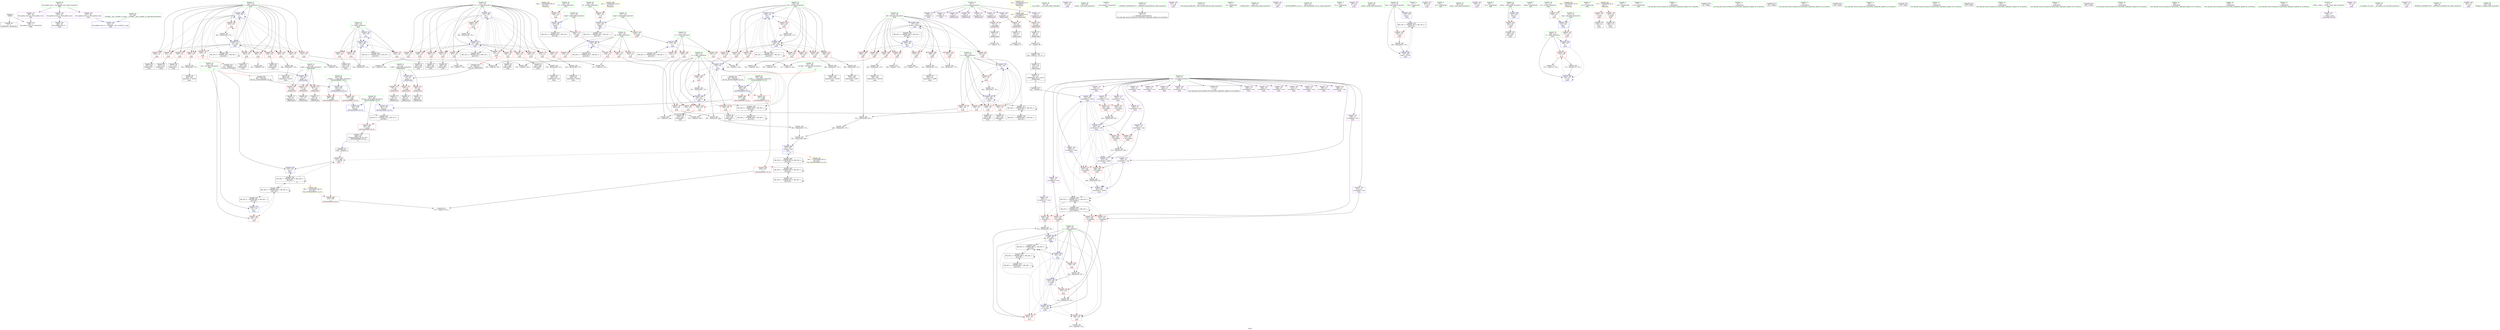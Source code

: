 digraph "SVFG" {
	label="SVFG";

	Node0x555cb55e70b0 [shape=record,color=grey,label="{NodeID: 0\nNullPtr}"];
	Node0x555cb55e70b0 -> Node0x555cb5606400[style=solid];
	Node0x555cb55e70b0 -> Node0x555cb5612f30[style=solid];
	Node0x555cb5619c10 [shape=record,color=grey,label="{NodeID: 360\n288 = Binary(287, 170, )\n}"];
	Node0x555cb5619c10 -> Node0x555cb5607b50[style=solid];
	Node0x555cb56142e0 [shape=record,color=blue,label="{NodeID: 277\n139\<--150\nj70\<--\nmain\n}"];
	Node0x555cb56142e0 -> Node0x555cb5608e00[style=dashed];
	Node0x555cb56142e0 -> Node0x555cb5608ed0[style=dashed];
	Node0x555cb56142e0 -> Node0x555cb5608fa0[style=dashed];
	Node0x555cb56142e0 -> Node0x555cb5609070[style=dashed];
	Node0x555cb56142e0 -> Node0x555cb5609140[style=dashed];
	Node0x555cb56142e0 -> Node0x555cb5609210[style=dashed];
	Node0x555cb56142e0 -> Node0x555cb56092e0[style=dashed];
	Node0x555cb56142e0 -> Node0x555cb56093b0[style=dashed];
	Node0x555cb56142e0 -> Node0x555cb56142e0[style=dashed];
	Node0x555cb56142e0 -> Node0x555cb5614bd0[style=dashed];
	Node0x555cb56142e0 -> Node0x555cb5638250[style=dashed];
	Node0x555cb5608030 [shape=record,color=red,label="{NodeID: 194\n249\<--133\n\<--j\nmain\n}"];
	Node0x555cb5608030 -> Node0x555cb5607670[style=solid];
	Node0x555cb56051f0 [shape=record,color=purple,label="{NodeID: 111\n94\<--8\narrayidx12\<--g\n_Z8obstacleii\n}"];
	Node0x555cb56051f0 -> Node0x555cb560c1a0[style=solid];
	Node0x555cb55e9810 [shape=record,color=green,label="{NodeID: 28\n44\<--45\n__cxa_atexit\<--__cxa_atexit_field_insensitive\n}"];
	Node0x555cb560e400 [shape=record,color=grey,label="{NodeID: 388\n278 = cmp(277, 150, )\n}"];
	Node0x555cb56096f0 [shape=record,color=red,label="{NodeID: 222\n399\<--141\n\<--x\nmain\n}"];
	Node0x555cb56096f0 -> Node0x555cb5619d90[style=solid];
	Node0x555cb560b1a0 [shape=record,color=purple,label="{NodeID: 139\n159\<--20\n\<--.str.3\nmain\n}"];
	Node0x555cb5605c90 [shape=record,color=green,label="{NodeID: 56\n163\<--164\nscanf\<--scanf_field_insensitive\n}"];
	Node0x555cb5612c90 [shape=record,color=red,label="{NodeID: 250\n472\<--471\n\<--\n_ZSt3maxIiERKT_S2_S2_\n}"];
	Node0x555cb5612c90 -> Node0x555cb561bb90[style=solid];
	Node0x555cb560c8f0 [shape=record,color=red,label="{NodeID: 167\n180\<--119\n\<--t4\nmain\n}"];
	Node0x555cb560c8f0 -> Node0x555cb56135e0[style=solid];
	Node0x555cb56074d0 [shape=record,color=black,label="{NodeID: 84\n243\<--242\nidxprom26\<--\nmain\n}"];
	Node0x555cb55e6f30 [shape=record,color=green,label="{NodeID: 1\n7\<--1\n__dso_handle\<--dummyObj\nGlob }"];
	Node0x555cb5619d90 [shape=record,color=grey,label="{NodeID: 361\n401 = Binary(399, 400, )\n}"];
	Node0x555cb5619d90 -> Node0x555cb5619f10[style=solid];
	Node0x555cb56143b0 [shape=record,color=blue,label="{NodeID: 278\n141\<--325\nx\<--\nmain\n}"];
	Node0x555cb56143b0 -> Node0x555cb5609480[style=dashed];
	Node0x555cb56143b0 -> Node0x555cb5609550[style=dashed];
	Node0x555cb56143b0 -> Node0x555cb5609620[style=dashed];
	Node0x555cb56143b0 -> Node0x555cb56096f0[style=dashed];
	Node0x555cb56143b0 -> Node0x555cb56097c0[style=dashed];
	Node0x555cb56143b0 -> Node0x555cb56143b0[style=dashed];
	Node0x555cb56143b0 -> Node0x555cb5614b00[style=dashed];
	Node0x555cb56143b0 -> Node0x555cb5633250[style=dashed];
	Node0x555cb5608100 [shape=record,color=red,label="{NodeID: 195\n256\<--133\n\<--j\nmain\n}"];
	Node0x555cb5608100 -> Node0x555cb561be90[style=solid];
	Node0x555cb56052c0 [shape=record,color=purple,label="{NodeID: 112\n198\<--8\narrayidx\<--g\nmain\n}"];
	Node0x555cb55e9910 [shape=record,color=green,label="{NodeID: 29\n43\<--49\n_ZNSt8ios_base4InitD1Ev\<--_ZNSt8ios_base4InitD1Ev_field_insensitive\n}"];
	Node0x555cb55e9910 -> Node0x555cb5606600[style=solid];
	Node0x555cb56097c0 [shape=record,color=red,label="{NodeID: 223\n421\<--141\n\<--x\nmain\n}"];
	Node0x555cb56097c0 -> Node0x555cb5618e90[style=solid];
	Node0x555cb560b270 [shape=record,color=purple,label="{NodeID: 140\n161\<--23\n\<--.str.4\nmain\n}"];
	Node0x555cb5605d90 [shape=record,color=green,label="{NodeID: 57\n211\<--212\nllvm.memset.p0i8.i64\<--llvm.memset.p0i8.i64_field_insensitive\n}"];
	Node0x555cb5612d60 [shape=record,color=blue,label="{NodeID: 251\n490\<--30\nllvm.global_ctors_0\<--\nGlob }"];
	Node0x555cb560c9c0 [shape=record,color=red,label="{NodeID: 168\n182\<--121\n\<--tmp6\nmain\n}"];
	Node0x555cb560c9c0 -> Node0x555cb56136b0[style=solid];
	Node0x555cb56075a0 [shape=record,color=black,label="{NodeID: 85\n247\<--246\nidxprom28\<--\nmain\n}"];
	Node0x555cb55e6fc0 [shape=record,color=green,label="{NodeID: 2\n13\<--1\n.str\<--dummyObj\nGlob }"];
	Node0x555cb562da60 [shape=record,color=yellow,style=double,label="{NodeID: 445\n6V_1 = ENCHI(MR_6V_0)\npts\{90000 \}\nFun[_Z8obstacleii]}"];
	Node0x555cb562da60 -> Node0x555cb560c000[style=dashed];
	Node0x555cb562da60 -> Node0x555cb560c0d0[style=dashed];
	Node0x555cb562da60 -> Node0x555cb560c1a0[style=dashed];
	Node0x555cb5619f10 [shape=record,color=grey,label="{NodeID: 362\n402 = Binary(401, 170, )\n}"];
	Node0x555cb5619f10 -> Node0x555cb5619190[style=solid];
	Node0x555cb5614480 [shape=record,color=blue,label="{NodeID: 279\n143\<--332\ny\<--\nmain\n}"];
	Node0x555cb5614480 -> Node0x555cb5609890[style=dashed];
	Node0x555cb5614480 -> Node0x555cb5609960[style=dashed];
	Node0x555cb5614480 -> Node0x555cb5609a30[style=dashed];
	Node0x555cb5614480 -> Node0x555cb5609b00[style=dashed];
	Node0x555cb5614480 -> Node0x555cb5609bd0[style=dashed];
	Node0x555cb5614480 -> Node0x555cb5614480[style=dashed];
	Node0x555cb5614480 -> Node0x555cb5614a30[style=dashed];
	Node0x555cb5614480 -> Node0x555cb563af50[style=dashed];
	Node0x555cb56081d0 [shape=record,color=red,label="{NodeID: 196\n262\<--133\n\<--j\nmain\n}"];
	Node0x555cb56081d0 -> Node0x555cb5618b90[style=solid];
	Node0x555cb5605390 [shape=record,color=purple,label="{NodeID: 113\n199\<--8\narraydecay\<--g\nmain\n}"];
	Node0x555cb56037e0 [shape=record,color=green,label="{NodeID: 30\n56\<--57\n_Z8obstacleii\<--_Z8obstacleii_field_insensitive\n}"];
	Node0x555cb563f550 [shape=record,color=yellow,style=double,label="{NodeID: 473\n6V_1 = ENCHI(MR_6V_0)\npts\{90000 \}\nFun[main]|{<s0>10}}"];
	Node0x555cb563f550:s0 -> Node0x555cb562da60[style=dashed,color=red];
	Node0x555cb5609890 [shape=record,color=red,label="{NodeID: 224\n335\<--143\n\<--y\nmain\n}"];
	Node0x555cb5609890 -> Node0x555cb561ba10[style=solid];
	Node0x555cb560b340 [shape=record,color=purple,label="{NodeID: 141\n178\<--23\n\<--.str.4\nmain\n}"];
	Node0x555cb5605e90 [shape=record,color=green,label="{NodeID: 58\n410\<--411\n_ZSt3maxIiERKT_S2_S2_\<--_ZSt3maxIiERKT_S2_S2__field_insensitive\n}"];
	Node0x555cb5612e30 [shape=record,color=blue,label="{NodeID: 252\n491\<--31\nllvm.global_ctors_1\<--_GLOBAL__sub_I_matefh_2_0.cpp\nGlob }"];
	Node0x555cb560ca90 [shape=record,color=red,label="{NodeID: 169\n193\<--123\n\<--R\nmain\n}"];
	Node0x555cb560ca90 -> Node0x555cb561b890[style=solid];
	Node0x555cb5607670 [shape=record,color=black,label="{NodeID: 86\n250\<--249\nidxprom30\<--\nmain\n}"];
	Node0x555cb55e8220 [shape=record,color=green,label="{NodeID: 3\n15\<--1\n.str.1\<--dummyObj\nGlob }"];
	Node0x555cb562db40 [shape=record,color=yellow,style=double,label="{NodeID: 446\n38V_1 = ENCHI(MR_38V_0)\npts\{136 \}\nFun[_ZSt3maxIiERKT_S2_S2_]}"];
	Node0x555cb562db40 -> Node0x555cb5612bc0[style=dashed];
	Node0x555cb561a090 [shape=record,color=grey,label="{NodeID: 363\n405 = Binary(403, 404, )\n}"];
	Node0x555cb561a090 -> Node0x555cb5619310[style=solid];
	Node0x555cb5614550 [shape=record,color=blue,label="{NodeID: 280\n145\<--345\nz\<--\nmain\n}"];
	Node0x555cb5614550 -> Node0x555cb5609ca0[style=dashed];
	Node0x555cb5614550 -> Node0x555cb5609d70[style=dashed];
	Node0x555cb5614550 -> Node0x555cb5611d60[style=dashed];
	Node0x555cb5614550 -> Node0x555cb5611df0[style=dashed];
	Node0x555cb5614550 -> Node0x555cb5614620[style=dashed];
	Node0x555cb5614550 -> Node0x555cb56146f0[style=dashed];
	Node0x555cb5614550 -> Node0x555cb56147c0[style=dashed];
	Node0x555cb5614550 -> Node0x555cb5631950[style=dashed];
	Node0x555cb56082a0 [shape=record,color=red,label="{NodeID: 197\n270\<--133\n\<--j\nmain\n}"];
	Node0x555cb56082a0 -> Node0x555cb56079b0[style=solid];
	Node0x555cb5605460 [shape=record,color=purple,label="{NodeID: 114\n230\<--10\narrayidx20\<--sum\nmain\n}"];
	Node0x555cb5603870 [shape=record,color=green,label="{NodeID: 31\n61\<--62\ni.addr\<--i.addr_field_insensitive\n_Z8obstacleii\n}"];
	Node0x555cb5603870 -> Node0x555cb560bb20[style=solid];
	Node0x555cb5603870 -> Node0x555cb560bbf0[style=solid];
	Node0x555cb5603870 -> Node0x555cb560bcc0[style=solid];
	Node0x555cb5603870 -> Node0x555cb5613030[style=solid];
	Node0x555cb5609960 [shape=record,color=red,label="{NodeID: 225\n342\<--143\n\<--y\nmain\n}"];
	Node0x555cb5609960 -> Node0x555cb56045c0[style=solid];
	Node0x555cb560b410 [shape=record,color=purple,label="{NodeID: 142\n184\<--23\n\<--.str.4\nmain\n}"];
	Node0x555cb5605f90 [shape=record,color=green,label="{NodeID: 59\n441\<--442\nprintf\<--printf_field_insensitive\n}"];
	Node0x555cb5635050 [shape=record,color=black,label="{NodeID: 419\nMR_18V_3 = PHI(MR_18V_4, MR_18V_2, )\npts\{116 \}\n}"];
	Node0x555cb5635050 -> Node0x555cb560c5b0[style=dashed];
	Node0x555cb5635050 -> Node0x555cb5614d70[style=dashed];
	Node0x555cb5612f30 [shape=record,color=blue, style = dotted,label="{NodeID: 253\n492\<--3\nllvm.global_ctors_2\<--dummyVal\nGlob }"];
	Node0x555cb560cb60 [shape=record,color=red,label="{NodeID: 170\n216\<--123\n\<--R\nmain\n}"];
	Node0x555cb560cb60 -> Node0x555cb561a810[style=solid];
	Node0x555cb5607740 [shape=record,color=black,label="{NodeID: 87\n260\<--259\nidxprom34\<--\nmain\n}"];
	Node0x555cb55e82b0 [shape=record,color=green,label="{NodeID: 4\n17\<--1\nstdin\<--dummyObj\nGlob }"];
	Node0x555cb562dc50 [shape=record,color=yellow,style=double,label="{NodeID: 447\n50V_1 = ENCHI(MR_50V_0)\npts\{148 \}\nFun[_ZSt3maxIiERKT_S2_S2_]}"];
	Node0x555cb562dc50 -> Node0x555cb5612c90[style=dashed];
	Node0x555cb561a210 [shape=record,color=grey,label="{NodeID: 364\n253 = Binary(252, 245, )\n}"];
	Node0x555cb561a210 -> Node0x555cb5613d30[style=solid];
	Node0x555cb5614620 [shape=record,color=blue,label="{NodeID: 281\n145\<--359\nz\<--sub91\nmain\n}"];
	Node0x555cb5614620 -> Node0x555cb5609d70[style=dashed];
	Node0x555cb5614620 -> Node0x555cb5611d60[style=dashed];
	Node0x555cb5614620 -> Node0x555cb5611df0[style=dashed];
	Node0x555cb5614620 -> Node0x555cb56146f0[style=dashed];
	Node0x555cb5614620 -> Node0x555cb56147c0[style=dashed];
	Node0x555cb5614620 -> Node0x555cb5631950[style=dashed];
	Node0x555cb5608370 [shape=record,color=red,label="{NodeID: 198\n280\<--133\n\<--j\nmain\n}"];
	Node0x555cb5608370 -> Node0x555cb560de00[style=solid];
	Node0x555cb5605530 [shape=record,color=purple,label="{NodeID: 115\n233\<--10\narrayidx22\<--sum\nmain\n}"];
	Node0x555cb5605530 -> Node0x555cb5613c60[style=solid];
	Node0x555cb5603900 [shape=record,color=green,label="{NodeID: 32\n63\<--64\nj.addr\<--j.addr_field_insensitive\n_Z8obstacleii\n}"];
	Node0x555cb5603900 -> Node0x555cb560bd90[style=solid];
	Node0x555cb5603900 -> Node0x555cb560be60[style=solid];
	Node0x555cb5603900 -> Node0x555cb560bf30[style=solid];
	Node0x555cb5603900 -> Node0x555cb5613100[style=solid];
	Node0x555cb5609a30 [shape=record,color=red,label="{NodeID: 226\n354\<--143\n\<--y\nmain\n}"];
	Node0x555cb5609a30 -> Node0x555cb5604760[style=solid];
	Node0x555cb560b4e0 [shape=record,color=purple,label="{NodeID: 143\n200\<--25\n\<--.str.5\nmain\n}"];
	Node0x555cb5606090 [shape=record,color=green,label="{NodeID: 60\n461\<--462\nretval\<--retval_field_insensitive\n_ZSt3maxIiERKT_S2_S2_\n}"];
	Node0x555cb5606090 -> Node0x555cb56127b0[style=solid];
	Node0x555cb5606090 -> Node0x555cb5614fe0[style=solid];
	Node0x555cb5606090 -> Node0x555cb56150b0[style=solid];
	Node0x555cb5635550 [shape=record,color=black,label="{NodeID: 420\nMR_20V_2 = PHI(MR_20V_3, MR_20V_1, )\npts\{118 \}\n}"];
	Node0x555cb5635550 -> Node0x555cb56136b0[style=dashed];
	Node0x555cb5613030 [shape=record,color=blue,label="{NodeID: 254\n61\<--59\ni.addr\<--i\n_Z8obstacleii\n}"];
	Node0x555cb5613030 -> Node0x555cb560bb20[style=dashed];
	Node0x555cb5613030 -> Node0x555cb560bbf0[style=dashed];
	Node0x555cb5613030 -> Node0x555cb560bcc0[style=dashed];
	Node0x555cb560cc30 [shape=record,color=red,label="{NodeID: 171\n316\<--123\n\<--R\nmain\n}"];
	Node0x555cb560cc30 -> Node0x555cb561b290[style=solid];
	Node0x555cb5607810 [shape=record,color=black,label="{NodeID: 88\n264\<--263\nidxprom37\<--sub36\nmain\n}"];
	Node0x555cb55e8340 [shape=record,color=green,label="{NodeID: 5\n18\<--1\n.str.2\<--dummyObj\nGlob }"];
	Node0x555cb561a390 [shape=record,color=grey,label="{NodeID: 365\n374 = Binary(373, 372, )\n}"];
	Node0x555cb561a390 -> Node0x555cb56146f0[style=solid];
	Node0x555cb56146f0 [shape=record,color=blue,label="{NodeID: 282\n145\<--374\nz\<--sub100\nmain\n}"];
	Node0x555cb56146f0 -> Node0x555cb5611d60[style=dashed];
	Node0x555cb56146f0 -> Node0x555cb5611df0[style=dashed];
	Node0x555cb56146f0 -> Node0x555cb56147c0[style=dashed];
	Node0x555cb56146f0 -> Node0x555cb5631950[style=dashed];
	Node0x555cb5608440 [shape=record,color=red,label="{NodeID: 199\n287\<--133\n\<--j\nmain\n}"];
	Node0x555cb5608440 -> Node0x555cb5619c10[style=solid];
	Node0x555cb5609ef0 [shape=record,color=purple,label="{NodeID: 116\n241\<--10\narrayidx25\<--sum\nmain\n}"];
	Node0x555cb5603990 [shape=record,color=green,label="{NodeID: 33\n104\<--105\nmain\<--main_field_insensitive\n}"];
	Node0x555cb5609b00 [shape=record,color=red,label="{NodeID: 227\n403\<--143\n\<--y\nmain\n}"];
	Node0x555cb5609b00 -> Node0x555cb561a090[style=solid];
	Node0x555cb560b5b0 [shape=record,color=purple,label="{NodeID: 144\n439\<--27\n\<--.str.6\nmain\n}"];
	Node0x555cb5606160 [shape=record,color=green,label="{NodeID: 61\n463\<--464\n__a.addr\<--__a.addr_field_insensitive\n_ZSt3maxIiERKT_S2_S2_\n}"];
	Node0x555cb5606160 -> Node0x555cb5612880[style=solid];
	Node0x555cb5606160 -> Node0x555cb5612950[style=solid];
	Node0x555cb5606160 -> Node0x555cb5614e40[style=solid];
	Node0x555cb5635a50 [shape=record,color=black,label="{NodeID: 421\nMR_24V_2 = PHI(MR_24V_3, MR_24V_1, )\npts\{122 \}\n}"];
	Node0x555cb5635a50 -> Node0x555cb56135e0[style=dashed];
	Node0x555cb5613100 [shape=record,color=blue,label="{NodeID: 255\n63\<--60\nj.addr\<--j\n_Z8obstacleii\n}"];
	Node0x555cb5613100 -> Node0x555cb560bd90[style=dashed];
	Node0x555cb5613100 -> Node0x555cb560be60[style=dashed];
	Node0x555cb5613100 -> Node0x555cb560bf30[style=dashed];
	Node0x555cb560cd00 [shape=record,color=red,label="{NodeID: 172\n329\<--123\n\<--R\nmain\n}"];
	Node0x555cb560cd00 -> Node0x555cb561a990[style=solid];
	Node0x555cb56078e0 [shape=record,color=black,label="{NodeID: 89\n268\<--267\nidxprom39\<--\nmain\n}"];
	Node0x555cb55e8840 [shape=record,color=green,label="{NodeID: 6\n20\<--1\n.str.3\<--dummyObj\nGlob }"];
	Node0x555cb561a510 [shape=record,color=grey,label="{NodeID: 366\n351 = Binary(350, 170, )\n}"];
	Node0x555cb561a510 -> Node0x555cb5604690[style=solid];
	Node0x555cb56147c0 [shape=record,color=blue,label="{NodeID: 283\n145\<--393\nz\<--add112\nmain\n}"];
	Node0x555cb56147c0 -> Node0x555cb5611df0[style=dashed];
	Node0x555cb56147c0 -> Node0x555cb5631950[style=dashed];
	Node0x555cb5608510 [shape=record,color=red,label="{NodeID: 200\n295\<--133\n\<--j\nmain\n}"];
	Node0x555cb5608510 -> Node0x555cb5607cf0[style=solid];
	Node0x555cb5609fc0 [shape=record,color=purple,label="{NodeID: 117\n244\<--10\narrayidx27\<--sum\nmain\n}"];
	Node0x555cb5609fc0 -> Node0x555cb5611ec0[style=solid];
	Node0x555cb5603a60 [shape=record,color=green,label="{NodeID: 34\n107\<--108\nretval\<--retval_field_insensitive\nmain\n}"];
	Node0x555cb5603a60 -> Node0x555cb560c270[style=solid];
	Node0x555cb5603a60 -> Node0x555cb56131d0[style=solid];
	Node0x555cb562cf50 [shape=record,color=black,label="{NodeID: 394\nMR_53V_4 = PHI(MR_53V_11, MR_53V_3, )\npts\{120000 \}\n}"];
	Node0x555cb562cf50 -> Node0x555cb56123a0[style=dashed];
	Node0x555cb562cf50 -> Node0x555cb5612470[style=dashed];
	Node0x555cb562cf50 -> Node0x555cb5612540[style=dashed];
	Node0x555cb562cf50 -> Node0x555cb5612610[style=dashed];
	Node0x555cb562cf50 -> Node0x555cb5613c60[style=dashed];
	Node0x555cb562cf50 -> Node0x555cb562cf50[style=dashed];
	Node0x555cb562cf50 -> Node0x555cb5639b50[style=dashed];
	Node0x555cb5609bd0 [shape=record,color=red,label="{NodeID: 228\n416\<--143\n\<--y\nmain\n}"];
	Node0x555cb5609bd0 -> Node0x555cb5618a10[style=solid];
	Node0x555cb560b680 [shape=record,color=purple,label="{NodeID: 145\n490\<--29\nllvm.global_ctors_0\<--llvm.global_ctors\nGlob }"];
	Node0x555cb560b680 -> Node0x555cb5612d60[style=solid];
	Node0x555cb5606230 [shape=record,color=green,label="{NodeID: 62\n465\<--466\n__b.addr\<--__b.addr_field_insensitive\n_ZSt3maxIiERKT_S2_S2_\n}"];
	Node0x555cb5606230 -> Node0x555cb5612a20[style=solid];
	Node0x555cb5606230 -> Node0x555cb5612af0[style=solid];
	Node0x555cb5606230 -> Node0x555cb5614f10[style=solid];
	Node0x555cb5635f50 [shape=record,color=black,label="{NodeID: 422\nMR_26V_2 = PHI(MR_26V_3, MR_26V_1, )\npts\{124 \}\n}"];
	Node0x555cb5635f50 -> Node0x555cb5613850[style=dashed];
	Node0x555cb5617830 [shape=record,color=black,label="{NodeID: 339\n100 = PHI(101, 101, 97, )\n}"];
	Node0x555cb5617830 -> Node0x555cb5606e50[style=solid];
	Node0x555cb56131d0 [shape=record,color=blue,label="{NodeID: 256\n107\<--150\nretval\<--\nmain\n}"];
	Node0x555cb56131d0 -> Node0x555cb560c270[style=dashed];
	Node0x555cb560cdd0 [shape=record,color=red,label="{NodeID: 173\n186\<--125\n\<--t7\nmain\n}"];
	Node0x555cb560cdd0 -> Node0x555cb5613780[style=solid];
	Node0x555cb56079b0 [shape=record,color=black,label="{NodeID: 90\n271\<--270\nidxprom41\<--\nmain\n}"];
	Node0x555cb55e88d0 [shape=record,color=green,label="{NodeID: 7\n22\<--1\nstdout\<--dummyObj\nGlob }"];
	Node0x555cb561a690 [shape=record,color=grey,label="{NodeID: 367\n427 = Binary(426, 170, )\n}"];
	Node0x555cb561a690 -> Node0x555cb5614bd0[style=solid];
	Node0x555cb5614890 [shape=record,color=blue,label="{NodeID: 284\n147\<--407\nref.tmp\<--mul\nmain\n|{|<s2>11}}"];
	Node0x555cb5614890 -> Node0x555cb56126e0[style=dashed];
	Node0x555cb5614890 -> Node0x555cb5631e50[style=dashed];
	Node0x555cb5614890:s2 -> Node0x555cb562dc50[style=dashed,color=red];
	Node0x555cb56085e0 [shape=record,color=red,label="{NodeID: 201\n303\<--133\n\<--j\nmain\n}"];
	Node0x555cb56085e0 -> Node0x555cb5619490[style=solid];
	Node0x555cb560a090 [shape=record,color=purple,label="{NodeID: 118\n248\<--10\narrayidx29\<--sum\nmain\n}"];
	Node0x555cb5603b30 [shape=record,color=green,label="{NodeID: 35\n109\<--110\nt\<--t_field_insensitive\nmain\n}"];
	Node0x555cb5603b30 -> Node0x555cb560c340[style=solid];
	Node0x555cb5603b30 -> Node0x555cb5613370[style=solid];
	Node0x555cb5603b30 -> Node0x555cb5613510[style=solid];
	Node0x555cb5609ca0 [shape=record,color=red,label="{NodeID: 229\n358\<--145\n\<--z\nmain\n}"];
	Node0x555cb5609ca0 -> Node0x555cb5618890[style=solid];
	Node0x555cb560b780 [shape=record,color=purple,label="{NodeID: 146\n491\<--29\nllvm.global_ctors_1\<--llvm.global_ctors\nGlob }"];
	Node0x555cb560b780 -> Node0x555cb5612e30[style=solid];
	Node0x555cb5606300 [shape=record,color=green,label="{NodeID: 63\n31\<--486\n_GLOBAL__sub_I_matefh_2_0.cpp\<--_GLOBAL__sub_I_matefh_2_0.cpp_field_insensitive\n}"];
	Node0x555cb5606300 -> Node0x555cb5612e30[style=solid];
	Node0x555cb5636450 [shape=record,color=black,label="{NodeID: 423\nMR_30V_2 = PHI(MR_30V_3, MR_30V_1, )\npts\{128 \}\n}"];
	Node0x555cb5636450 -> Node0x555cb5613780[style=dashed];
	Node0x555cb5617e10 [shape=record,color=grey,label="{NodeID: 340\n432 = Binary(431, 170, )\n}"];
	Node0x555cb5617e10 -> Node0x555cb5614ca0[style=solid];
	Node0x555cb56132a0 [shape=record,color=blue,label="{NodeID: 257\n113\<--165\ntmp\<--\nmain\n}"];
	Node0x555cb56132a0 -> Node0x555cb560c4e0[style=dashed];
	Node0x555cb560cea0 [shape=record,color=red,label="{NodeID: 174\n188\<--127\n\<--tmp9\nmain\n}"];
	Node0x555cb560cea0 -> Node0x555cb5613850[style=solid];
	Node0x555cb5607a80 [shape=record,color=black,label="{NodeID: 91\n285\<--284\nidxprom49\<--sub48\nmain\n}"];
	Node0x555cb55e8960 [shape=record,color=green,label="{NodeID: 8\n23\<--1\n.str.4\<--dummyObj\nGlob }"];
	Node0x555cb562dfd0 [shape=record,color=yellow,style=double,label="{NodeID: 451\n8V_1 = ENCHI(MR_8V_0)\npts\{1 \}\nFun[main]}"];
	Node0x555cb562dfd0 -> Node0x555cb560b980[style=dashed];
	Node0x555cb562dfd0 -> Node0x555cb560ba50[style=dashed];
	Node0x555cb561a810 [shape=record,color=grey,label="{NodeID: 368\n217 = cmp(215, 216, )\n}"];
	Node0x555cb5614960 [shape=record,color=blue,label="{NodeID: 285\n135\<--412\nans\<--\nmain\n}"];
	Node0x555cb5614960 -> Node0x555cb5630f50[style=dashed];
	Node0x555cb56086b0 [shape=record,color=red,label="{NodeID: 202\n438\<--135\n\<--ans\nmain\n}"];
	Node0x555cb560a160 [shape=record,color=purple,label="{NodeID: 119\n251\<--10\narrayidx31\<--sum\nmain\n}"];
	Node0x555cb560a160 -> Node0x555cb5611f90[style=solid];
	Node0x555cb560a160 -> Node0x555cb5613d30[style=solid];
	Node0x555cb5603c00 [shape=record,color=green,label="{NodeID: 36\n111\<--112\nt2\<--t2_field_insensitive\nmain\n}"];
	Node0x555cb5603c00 -> Node0x555cb560c410[style=solid];
	Node0x555cb5609d70 [shape=record,color=red,label="{NodeID: 230\n373\<--145\n\<--z\nmain\n}"];
	Node0x555cb5609d70 -> Node0x555cb561a390[style=solid];
	Node0x555cb560b880 [shape=record,color=purple,label="{NodeID: 147\n492\<--29\nllvm.global_ctors_2\<--llvm.global_ctors\nGlob }"];
	Node0x555cb560b880 -> Node0x555cb5612f30[style=solid];
	Node0x555cb5606400 [shape=record,color=black,label="{NodeID: 64\n2\<--3\ndummyVal\<--dummyVal\n}"];
	Node0x555cb5636950 [shape=record,color=black,label="{NodeID: 424\nMR_32V_2 = PHI(MR_32V_4, MR_32V_1, )\npts\{130 \}\n}"];
	Node0x555cb5636950 -> Node0x555cb5613920[style=dashed];
	Node0x555cb5617f90 [shape=record,color=grey,label="{NodeID: 341\n204 = Binary(203, 170, )\n}"];
	Node0x555cb5617f90 -> Node0x555cb56139f0[style=solid];
	Node0x555cb5613370 [shape=record,color=blue,label="{NodeID: 258\n109\<--167\nt\<--\nmain\n}"];
	Node0x555cb5613370 -> Node0x555cb560c340[style=dashed];
	Node0x555cb5613370 -> Node0x555cb5613510[style=dashed];
	Node0x555cb560cf70 [shape=record,color=red,label="{NodeID: 175\n192\<--129\n\<--i\nmain\n}"];
	Node0x555cb560cf70 -> Node0x555cb561b890[style=solid];
	Node0x555cb5607b50 [shape=record,color=black,label="{NodeID: 92\n289\<--288\nidxprom52\<--sub51\nmain\n}"];
	Node0x555cb55e89f0 [shape=record,color=green,label="{NodeID: 9\n25\<--1\n.str.5\<--dummyObj\nGlob }"];
	Node0x555cb561a990 [shape=record,color=grey,label="{NodeID: 369\n330 = cmp(328, 329, )\n}"];
	Node0x555cb5614a30 [shape=record,color=blue,label="{NodeID: 286\n143\<--417\ny\<--inc123\nmain\n}"];
	Node0x555cb5614a30 -> Node0x555cb5609890[style=dashed];
	Node0x555cb5614a30 -> Node0x555cb5609960[style=dashed];
	Node0x555cb5614a30 -> Node0x555cb5609a30[style=dashed];
	Node0x555cb5614a30 -> Node0x555cb5609b00[style=dashed];
	Node0x555cb5614a30 -> Node0x555cb5609bd0[style=dashed];
	Node0x555cb5614a30 -> Node0x555cb5614480[style=dashed];
	Node0x555cb5614a30 -> Node0x555cb5614a30[style=dashed];
	Node0x555cb5614a30 -> Node0x555cb563af50[style=dashed];
	Node0x555cb5608780 [shape=record,color=red,label="{NodeID: 203\n315\<--137\n\<--i66\nmain\n}"];
	Node0x555cb5608780 -> Node0x555cb561b290[style=solid];
	Node0x555cb560a230 [shape=record,color=purple,label="{NodeID: 120\n261\<--10\narrayidx35\<--sum\nmain\n}"];
	Node0x555cb5603cd0 [shape=record,color=green,label="{NodeID: 37\n113\<--114\ntmp\<--tmp_field_insensitive\nmain\n}"];
	Node0x555cb5603cd0 -> Node0x555cb560c4e0[style=solid];
	Node0x555cb5603cd0 -> Node0x555cb56132a0[style=solid];
	Node0x555cb5611d60 [shape=record,color=red,label="{NodeID: 231\n392\<--145\n\<--z\nmain\n}"];
	Node0x555cb5611d60 -> Node0x555cb5619790[style=solid];
	Node0x555cb560b980 [shape=record,color=red,label="{NodeID: 148\n151\<--17\n\<--stdin\nmain\n}"];
	Node0x555cb560b980 -> Node0x555cb5606ff0[style=solid];
	Node0x555cb5606500 [shape=record,color=black,label="{NodeID: 65\n11\<--10\n\<--sum\nCan only get source location for instruction, argument, global var or function.}"];
	Node0x555cb5636e50 [shape=record,color=black,label="{NodeID: 425\nMR_34V_2 = PHI(MR_34V_4, MR_34V_1, )\npts\{132 \}\n}"];
	Node0x555cb5636e50 -> Node0x555cb5613ac0[style=dashed];
	Node0x555cb5618110 [shape=record,color=grey,label="{NodeID: 342\n274 = Binary(273, 266, )\n}"];
	Node0x555cb5618110 -> Node0x555cb5613e00[style=solid];
	Node0x555cb5613440 [shape=record,color=blue,label="{NodeID: 259\n115\<--170\nkase\<--\nmain\n}"];
	Node0x555cb5613440 -> Node0x555cb5635050[style=dashed];
	Node0x555cb560d040 [shape=record,color=red,label="{NodeID: 176\n196\<--129\n\<--i\nmain\n}"];
	Node0x555cb560d040 -> Node0x555cb5607190[style=solid];
	Node0x555cb5607c20 [shape=record,color=black,label="{NodeID: 93\n293\<--292\nidxprom54\<--\nmain\n}"];
	Node0x555cb55e7a70 [shape=record,color=green,label="{NodeID: 10\n27\<--1\n.str.6\<--dummyObj\nGlob }"];
	Node0x555cb561ab10 [shape=record,color=grey,label="{NodeID: 370\n236 = cmp(235, 150, )\n}"];
	Node0x555cb5614b00 [shape=record,color=blue,label="{NodeID: 287\n141\<--422\nx\<--inc126\nmain\n}"];
	Node0x555cb5614b00 -> Node0x555cb5609480[style=dashed];
	Node0x555cb5614b00 -> Node0x555cb5609550[style=dashed];
	Node0x555cb5614b00 -> Node0x555cb5609620[style=dashed];
	Node0x555cb5614b00 -> Node0x555cb56096f0[style=dashed];
	Node0x555cb5614b00 -> Node0x555cb56097c0[style=dashed];
	Node0x555cb5614b00 -> Node0x555cb56143b0[style=dashed];
	Node0x555cb5614b00 -> Node0x555cb5614b00[style=dashed];
	Node0x555cb5614b00 -> Node0x555cb5633250[style=dashed];
	Node0x555cb5608850 [shape=record,color=red,label="{NodeID: 204\n325\<--137\n\<--i66\nmain\n}"];
	Node0x555cb5608850 -> Node0x555cb56143b0[style=solid];
	Node0x555cb560a300 [shape=record,color=purple,label="{NodeID: 121\n265\<--10\narrayidx38\<--sum\nmain\n}"];
	Node0x555cb560a300 -> Node0x555cb5612060[style=solid];
	Node0x555cb5603da0 [shape=record,color=green,label="{NodeID: 38\n115\<--116\nkase\<--kase_field_insensitive\nmain\n}"];
	Node0x555cb5603da0 -> Node0x555cb560c5b0[style=solid];
	Node0x555cb5603da0 -> Node0x555cb5613440[style=solid];
	Node0x555cb5603da0 -> Node0x555cb5614d70[style=solid];
	Node0x555cb5611df0 [shape=record,color=red,label="{NodeID: 232\n396\<--145\n\<--z\nmain\n}"];
	Node0x555cb5611df0 -> Node0x555cb560df80[style=solid];
	Node0x555cb560ba50 [shape=record,color=red,label="{NodeID: 149\n157\<--22\n\<--stdout\nmain\n}"];
	Node0x555cb560ba50 -> Node0x555cb56070c0[style=solid];
	Node0x555cb5606600 [shape=record,color=black,label="{NodeID: 66\n42\<--43\n\<--_ZNSt8ios_base4InitD1Ev\nCan only get source location for instruction, argument, global var or function.}"];
	Node0x555cb5637350 [shape=record,color=black,label="{NodeID: 426\nMR_36V_2 = PHI(MR_36V_3, MR_36V_1, )\npts\{134 \}\n}"];
	Node0x555cb5637350 -> Node0x555cb5613b90[style=dashed];
	Node0x555cb5637350 -> Node0x555cb5637350[style=dashed];
	Node0x555cb5618290 [shape=record,color=grey,label="{NodeID: 343\n239 = Binary(238, 170, )\n}"];
	Node0x555cb5618290 -> Node0x555cb5607400[style=solid];
	Node0x555cb5613510 [shape=record,color=blue,label="{NodeID: 260\n109\<--173\nt\<--dec\nmain\n}"];
	Node0x555cb5613510 -> Node0x555cb560c340[style=dashed];
	Node0x555cb5613510 -> Node0x555cb5613510[style=dashed];
	Node0x555cb560d110 [shape=record,color=red,label="{NodeID: 177\n203\<--129\n\<--i\nmain\n}"];
	Node0x555cb560d110 -> Node0x555cb5617f90[style=solid];
	Node0x555cb5607cf0 [shape=record,color=black,label="{NodeID: 94\n296\<--295\nidxprom56\<--\nmain\n}"];
	Node0x555cb55e7b00 [shape=record,color=green,label="{NodeID: 11\n30\<--1\n\<--dummyObj\nCan only get source location for instruction, argument, global var or function.}"];
	Node0x555cb563e4b0 [shape=record,color=yellow,style=double,label="{NodeID: 454\n14V_1 = ENCHI(MR_14V_0)\npts\{112 \}\nFun[main]}"];
	Node0x555cb563e4b0 -> Node0x555cb560c410[style=dashed];
	Node0x555cb561ac90 [shape=record,color=grey,label="{NodeID: 371\n176 = cmp(172, 150, )\n}"];
	Node0x555cb5614bd0 [shape=record,color=blue,label="{NodeID: 288\n139\<--427\nj70\<--inc129\nmain\n}"];
	Node0x555cb5614bd0 -> Node0x555cb5608e00[style=dashed];
	Node0x555cb5614bd0 -> Node0x555cb5608ed0[style=dashed];
	Node0x555cb5614bd0 -> Node0x555cb5608fa0[style=dashed];
	Node0x555cb5614bd0 -> Node0x555cb5609070[style=dashed];
	Node0x555cb5614bd0 -> Node0x555cb5609140[style=dashed];
	Node0x555cb5614bd0 -> Node0x555cb5609210[style=dashed];
	Node0x555cb5614bd0 -> Node0x555cb56092e0[style=dashed];
	Node0x555cb5614bd0 -> Node0x555cb56093b0[style=dashed];
	Node0x555cb5614bd0 -> Node0x555cb56142e0[style=dashed];
	Node0x555cb5614bd0 -> Node0x555cb5614bd0[style=dashed];
	Node0x555cb5614bd0 -> Node0x555cb5638250[style=dashed];
	Node0x555cb5608920 [shape=record,color=red,label="{NodeID: 205\n347\<--137\n\<--i66\nmain\n}"];
	Node0x555cb5608920 -> Node0x555cb561b710[style=solid];
	Node0x555cb560a3d0 [shape=record,color=purple,label="{NodeID: 122\n269\<--10\narrayidx40\<--sum\nmain\n}"];
	Node0x555cb5603e70 [shape=record,color=green,label="{NodeID: 39\n117\<--118\nC\<--C_field_insensitive\nmain\n}"];
	Node0x555cb5603e70 -> Node0x555cb560c680[style=solid];
	Node0x555cb5603e70 -> Node0x555cb560c750[style=solid];
	Node0x555cb5603e70 -> Node0x555cb560c820[style=solid];
	Node0x555cb5603e70 -> Node0x555cb56136b0[style=solid];
	Node0x555cb5611ec0 [shape=record,color=red,label="{NodeID: 233\n245\<--244\n\<--arrayidx27\nmain\n}"];
	Node0x555cb5611ec0 -> Node0x555cb561a210[style=solid];
	Node0x555cb560bb20 [shape=record,color=red,label="{NodeID: 150\n67\<--61\n\<--i.addr\n_Z8obstacleii\n}"];
	Node0x555cb560bb20 -> Node0x555cb5606700[style=solid];
	Node0x555cb5606700 [shape=record,color=black,label="{NodeID: 67\n68\<--67\nidxprom\<--\n_Z8obstacleii\n}"];
	Node0x555cb5657690 [shape=record,color=black,label="{NodeID: 510\n41 = PHI()\n}"];
	Node0x555cb5637850 [shape=record,color=black,label="{NodeID: 427\nMR_38V_2 = PHI(MR_38V_4, MR_38V_1, )\npts\{136 \}\n}"];
	Node0x555cb5637850 -> Node0x555cb5614140[style=dashed];
	Node0x555cb5618410 [shape=record,color=grey,label="{NodeID: 344\n173 = Binary(172, 174, )\n}"];
	Node0x555cb5618410 -> Node0x555cb5613510[style=solid];
	Node0x555cb56135e0 [shape=record,color=blue,label="{NodeID: 261\n121\<--180\ntmp6\<--\nmain\n}"];
	Node0x555cb56135e0 -> Node0x555cb560c9c0[style=dashed];
	Node0x555cb56135e0 -> Node0x555cb5635a50[style=dashed];
	Node0x555cb560d1e0 [shape=record,color=red,label="{NodeID: 178\n215\<--131\n\<--i11\nmain\n}"];
	Node0x555cb560d1e0 -> Node0x555cb561a810[style=solid];
	Node0x555cb5607dc0 [shape=record,color=black,label="{NodeID: 95\n340\<--339\nidxprom80\<--\nmain\n}"];
	Node0x555cb55e7bd0 [shape=record,color=green,label="{NodeID: 12\n76\<--1\n\<--dummyObj\nCan only get source location for instruction, argument, global var or function.}"];
	Node0x555cb561ae10 [shape=record,color=grey,label="{NodeID: 372\n75 = cmp(74, 76, )\n}"];
	Node0x555cb5614ca0 [shape=record,color=blue,label="{NodeID: 289\n137\<--432\ni66\<--inc132\nmain\n}"];
	Node0x555cb5614ca0 -> Node0x555cb5608780[style=dashed];
	Node0x555cb5614ca0 -> Node0x555cb5608850[style=dashed];
	Node0x555cb5614ca0 -> Node0x555cb5608920[style=dashed];
	Node0x555cb5614ca0 -> Node0x555cb56089f0[style=dashed];
	Node0x555cb5614ca0 -> Node0x555cb5608ac0[style=dashed];
	Node0x555cb5614ca0 -> Node0x555cb5608b90[style=dashed];
	Node0x555cb5614ca0 -> Node0x555cb5608c60[style=dashed];
	Node0x555cb5614ca0 -> Node0x555cb5608d30[style=dashed];
	Node0x555cb5614ca0 -> Node0x555cb5614ca0[style=dashed];
	Node0x555cb5614ca0 -> Node0x555cb5637d50[style=dashed];
	Node0x555cb56089f0 [shape=record,color=red,label="{NodeID: 206\n350\<--137\n\<--i66\nmain\n}"];
	Node0x555cb56089f0 -> Node0x555cb561a510[style=solid];
	Node0x555cb560a4a0 [shape=record,color=purple,label="{NodeID: 123\n272\<--10\narrayidx42\<--sum\nmain\n}"];
	Node0x555cb560a4a0 -> Node0x555cb5612130[style=solid];
	Node0x555cb560a4a0 -> Node0x555cb5613e00[style=solid];
	Node0x555cb5603f40 [shape=record,color=green,label="{NodeID: 40\n119\<--120\nt4\<--t4_field_insensitive\nmain\n}"];
	Node0x555cb5603f40 -> Node0x555cb560c8f0[style=solid];
	Node0x555cb5611f90 [shape=record,color=red,label="{NodeID: 234\n252\<--251\n\<--arrayidx31\nmain\n}"];
	Node0x555cb5611f90 -> Node0x555cb561a210[style=solid];
	Node0x555cb560bbf0 [shape=record,color=red,label="{NodeID: 151\n78\<--61\n\<--i.addr\n_Z8obstacleii\n}"];
	Node0x555cb560bbf0 -> Node0x555cb5606970[style=solid];
	Node0x555cb56067d0 [shape=record,color=black,label="{NodeID: 68\n71\<--70\nidxprom1\<--\n_Z8obstacleii\n}"];
	Node0x555cb5657790 [shape=record,color=black,label="{NodeID: 511\n201 = PHI()\n}"];
	Node0x555cb5637d50 [shape=record,color=black,label="{NodeID: 428\nMR_40V_2 = PHI(MR_40V_4, MR_40V_1, )\npts\{138 \}\n}"];
	Node0x555cb5637d50 -> Node0x555cb5614210[style=dashed];
	Node0x555cb5618590 [shape=record,color=grey,label="{NodeID: 345\n436 = Binary(435, 170, )\n}"];
	Node0x555cb5618590 -> Node0x555cb5614d70[style=solid];
	Node0x555cb56136b0 [shape=record,color=blue,label="{NodeID: 262\n117\<--182\nC\<--\nmain\n}"];
	Node0x555cb56136b0 -> Node0x555cb560c680[style=dashed];
	Node0x555cb56136b0 -> Node0x555cb560c750[style=dashed];
	Node0x555cb56136b0 -> Node0x555cb560c820[style=dashed];
	Node0x555cb56136b0 -> Node0x555cb5635550[style=dashed];
	Node0x555cb560d2b0 [shape=record,color=red,label="{NodeID: 179\n225\<--131\n\<--i11\nmain\n|{<s0>10}}"];
	Node0x555cb560d2b0:s0 -> Node0x555cb5657f80[style=solid,color=red];
	Node0x555cb56045c0 [shape=record,color=black,label="{NodeID: 96\n343\<--342\nidxprom82\<--\nmain\n}"];
	Node0x555cb55ea830 [shape=record,color=green,label="{NodeID: 13\n87\<--1\n\<--dummyObj\nCan only get source location for instruction, argument, global var or function.}"];
	Node0x555cb561af90 [shape=record,color=grey,label="{NodeID: 373\n86 = cmp(85, 87, )\n}"];
	Node0x555cb5614d70 [shape=record,color=blue,label="{NodeID: 290\n115\<--436\nkase\<--inc134\nmain\n}"];
	Node0x555cb5614d70 -> Node0x555cb5635050[style=dashed];
	Node0x555cb5608ac0 [shape=record,color=red,label="{NodeID: 207\n377\<--137\n\<--i66\nmain\n}"];
	Node0x555cb5608ac0 -> Node0x555cb560e100[style=solid];
	Node0x555cb560a570 [shape=record,color=purple,label="{NodeID: 124\n286\<--10\narrayidx50\<--sum\nmain\n}"];
	Node0x555cb5604010 [shape=record,color=green,label="{NodeID: 41\n121\<--122\ntmp6\<--tmp6_field_insensitive\nmain\n}"];
	Node0x555cb5604010 -> Node0x555cb560c9c0[style=solid];
	Node0x555cb5604010 -> Node0x555cb56135e0[style=solid];
	Node0x555cb5612060 [shape=record,color=red,label="{NodeID: 235\n266\<--265\n\<--arrayidx38\nmain\n}"];
	Node0x555cb5612060 -> Node0x555cb5618110[style=solid];
	Node0x555cb560bcc0 [shape=record,color=red,label="{NodeID: 152\n89\<--61\n\<--i.addr\n_Z8obstacleii\n}"];
	Node0x555cb560bcc0 -> Node0x555cb5606be0[style=solid];
	Node0x555cb56068a0 [shape=record,color=black,label="{NodeID: 69\n74\<--73\nconv\<--\n_Z8obstacleii\n}"];
	Node0x555cb56068a0 -> Node0x555cb561ae10[style=solid];
	Node0x555cb5657890 [shape=record,color=black,label="{NodeID: 512\n162 = PHI()\n}"];
	Node0x555cb5638250 [shape=record,color=black,label="{NodeID: 429\nMR_42V_2 = PHI(MR_42V_3, MR_42V_1, )\npts\{140 \}\n}"];
	Node0x555cb5638250 -> Node0x555cb56142e0[style=dashed];
	Node0x555cb5638250 -> Node0x555cb5638250[style=dashed];
	Node0x555cb5618710 [shape=record,color=grey,label="{NodeID: 346\n369 = Binary(368, 170, )\n}"];
	Node0x555cb5618710 -> Node0x555cb5604900[style=solid];
	Node0x555cb5613780 [shape=record,color=blue,label="{NodeID: 263\n127\<--186\ntmp9\<--\nmain\n}"];
	Node0x555cb5613780 -> Node0x555cb560cea0[style=dashed];
	Node0x555cb5613780 -> Node0x555cb5636450[style=dashed];
	Node0x555cb560d380 [shape=record,color=red,label="{NodeID: 180\n228\<--131\n\<--i11\nmain\n}"];
	Node0x555cb560d380 -> Node0x555cb5607260[style=solid];
	Node0x555cb5604690 [shape=record,color=black,label="{NodeID: 97\n352\<--351\nidxprom87\<--sub86\nmain\n}"];
	Node0x555cb55ea900 [shape=record,color=green,label="{NodeID: 14\n98\<--1\n\<--dummyObj\nCan only get source location for instruction, argument, global var or function.}"];
	Node0x555cb561b110 [shape=record,color=grey,label="{NodeID: 374\n97 = cmp(96, 98, )\n}"];
	Node0x555cb561b110 -> Node0x555cb5617830[style=solid];
	Node0x555cb5614e40 [shape=record,color=blue,label="{NodeID: 291\n463\<--459\n__a.addr\<--__a\n_ZSt3maxIiERKT_S2_S2_\n}"];
	Node0x555cb5614e40 -> Node0x555cb5612880[style=dashed];
	Node0x555cb5614e40 -> Node0x555cb5612950[style=dashed];
	Node0x555cb5608b90 [shape=record,color=red,label="{NodeID: 208\n383\<--137\n\<--i66\nmain\n}"];
	Node0x555cb5608b90 -> Node0x555cb5618d10[style=solid];
	Node0x555cb560a640 [shape=record,color=purple,label="{NodeID: 125\n290\<--10\narrayidx53\<--sum\nmain\n}"];
	Node0x555cb560a640 -> Node0x555cb5612200[style=solid];
	Node0x555cb56040e0 [shape=record,color=green,label="{NodeID: 42\n123\<--124\nR\<--R_field_insensitive\nmain\n}"];
	Node0x555cb56040e0 -> Node0x555cb560ca90[style=solid];
	Node0x555cb56040e0 -> Node0x555cb560cb60[style=solid];
	Node0x555cb56040e0 -> Node0x555cb560cc30[style=solid];
	Node0x555cb56040e0 -> Node0x555cb560cd00[style=solid];
	Node0x555cb56040e0 -> Node0x555cb5613850[style=solid];
	Node0x555cb5612130 [shape=record,color=red,label="{NodeID: 236\n273\<--272\n\<--arrayidx42\nmain\n}"];
	Node0x555cb5612130 -> Node0x555cb5618110[style=solid];
	Node0x555cb560bd90 [shape=record,color=red,label="{NodeID: 153\n70\<--63\n\<--j.addr\n_Z8obstacleii\n}"];
	Node0x555cb560bd90 -> Node0x555cb56067d0[style=solid];
	Node0x555cb5606970 [shape=record,color=black,label="{NodeID: 70\n79\<--78\nidxprom3\<--\n_Z8obstacleii\n}"];
	Node0x555cb5657990 [shape=record,color=black,label="{NodeID: 513\n179 = PHI()\n}"];
	Node0x555cb5638750 [shape=record,color=black,label="{NodeID: 430\nMR_44V_2 = PHI(MR_44V_3, MR_44V_1, )\npts\{142 \}\n}"];
	Node0x555cb5638750 -> Node0x555cb5633250[style=dashed];
	Node0x555cb5618890 [shape=record,color=grey,label="{NodeID: 347\n359 = Binary(358, 357, )\n}"];
	Node0x555cb5618890 -> Node0x555cb5614620[style=solid];
	Node0x555cb5613850 [shape=record,color=blue,label="{NodeID: 264\n123\<--188\nR\<--\nmain\n}"];
	Node0x555cb5613850 -> Node0x555cb560ca90[style=dashed];
	Node0x555cb5613850 -> Node0x555cb560cb60[style=dashed];
	Node0x555cb5613850 -> Node0x555cb560cc30[style=dashed];
	Node0x555cb5613850 -> Node0x555cb560cd00[style=dashed];
	Node0x555cb5613850 -> Node0x555cb5635f50[style=dashed];
	Node0x555cb560d450 [shape=record,color=red,label="{NodeID: 181\n235\<--131\n\<--i11\nmain\n}"];
	Node0x555cb560d450 -> Node0x555cb561ab10[style=solid];
	Node0x555cb5604760 [shape=record,color=black,label="{NodeID: 98\n355\<--354\nidxprom89\<--\nmain\n}"];
	Node0x555cb55ea9d0 [shape=record,color=green,label="{NodeID: 15\n101\<--1\n\<--dummyObj\nCan only get source location for instruction, argument, global var or function.}"];
	Node0x555cb563e830 [shape=record,color=yellow,style=double,label="{NodeID: 458\n22V_1 = ENCHI(MR_22V_0)\npts\{120 \}\nFun[main]}"];
	Node0x555cb563e830 -> Node0x555cb560c8f0[style=dashed];
	Node0x555cb561b290 [shape=record,color=grey,label="{NodeID: 375\n317 = cmp(315, 316, )\n}"];
	Node0x555cb5614f10 [shape=record,color=blue,label="{NodeID: 292\n465\<--460\n__b.addr\<--__b\n_ZSt3maxIiERKT_S2_S2_\n}"];
	Node0x555cb5614f10 -> Node0x555cb5612a20[style=dashed];
	Node0x555cb5614f10 -> Node0x555cb5612af0[style=dashed];
	Node0x555cb5608c60 [shape=record,color=red,label="{NodeID: 209\n400\<--137\n\<--i66\nmain\n}"];
	Node0x555cb5608c60 -> Node0x555cb5619d90[style=solid];
	Node0x555cb560a710 [shape=record,color=purple,label="{NodeID: 126\n294\<--10\narrayidx55\<--sum\nmain\n}"];
	Node0x555cb56041b0 [shape=record,color=green,label="{NodeID: 43\n125\<--126\nt7\<--t7_field_insensitive\nmain\n}"];
	Node0x555cb56041b0 -> Node0x555cb560cdd0[style=solid];
	Node0x555cb5612200 [shape=record,color=red,label="{NodeID: 237\n291\<--290\n\<--arrayidx53\nmain\n}"];
	Node0x555cb5612200 -> Node0x555cb5619010[style=solid];
	Node0x555cb560be60 [shape=record,color=red,label="{NodeID: 154\n81\<--63\n\<--j.addr\n_Z8obstacleii\n}"];
	Node0x555cb560be60 -> Node0x555cb5606a40[style=solid];
	Node0x555cb5606a40 [shape=record,color=black,label="{NodeID: 71\n82\<--81\nidxprom5\<--\n_Z8obstacleii\n}"];
	Node0x555cb5657a90 [shape=record,color=black,label="{NodeID: 514\n185 = PHI()\n}"];
	Node0x555cb5638c50 [shape=record,color=black,label="{NodeID: 431\nMR_46V_2 = PHI(MR_46V_3, MR_46V_1, )\npts\{144 \}\n}"];
	Node0x555cb5638c50 -> Node0x555cb5638c50[style=dashed];
	Node0x555cb5638c50 -> Node0x555cb563af50[style=dashed];
	Node0x555cb5618a10 [shape=record,color=grey,label="{NodeID: 348\n417 = Binary(416, 170, )\n}"];
	Node0x555cb5618a10 -> Node0x555cb5614a30[style=solid];
	Node0x555cb5613920 [shape=record,color=blue,label="{NodeID: 265\n129\<--150\ni\<--\nmain\n}"];
	Node0x555cb5613920 -> Node0x555cb560cf70[style=dashed];
	Node0x555cb5613920 -> Node0x555cb560d040[style=dashed];
	Node0x555cb5613920 -> Node0x555cb560d110[style=dashed];
	Node0x555cb5613920 -> Node0x555cb56139f0[style=dashed];
	Node0x555cb5613920 -> Node0x555cb5636950[style=dashed];
	Node0x555cb560d520 [shape=record,color=red,label="{NodeID: 182\n238\<--131\n\<--i11\nmain\n}"];
	Node0x555cb560d520 -> Node0x555cb5618290[style=solid];
	Node0x555cb5604830 [shape=record,color=black,label="{NodeID: 99\n366\<--365\nidxprom95\<--\nmain\n}"];
	Node0x555cb55eaaa0 [shape=record,color=green,label="{NodeID: 16\n150\<--1\n\<--dummyObj\nCan only get source location for instruction, argument, global var or function.}"];
	Node0x555cb561b410 [shape=record,color=grey,label="{NodeID: 376\n363 = cmp(362, 150, )\n}"];
	Node0x555cb5614fe0 [shape=record,color=blue,label="{NodeID: 293\n461\<--475\nretval\<--\n_ZSt3maxIiERKT_S2_S2_\n}"];
	Node0x555cb5614fe0 -> Node0x555cb563be50[style=dashed];
	Node0x555cb5608d30 [shape=record,color=red,label="{NodeID: 210\n431\<--137\n\<--i66\nmain\n}"];
	Node0x555cb5608d30 -> Node0x555cb5617e10[style=solid];
	Node0x555cb560a7e0 [shape=record,color=purple,label="{NodeID: 127\n297\<--10\narrayidx57\<--sum\nmain\n}"];
	Node0x555cb560a7e0 -> Node0x555cb56122d0[style=solid];
	Node0x555cb560a7e0 -> Node0x555cb5613ed0[style=solid];
	Node0x555cb5604280 [shape=record,color=green,label="{NodeID: 44\n127\<--128\ntmp9\<--tmp9_field_insensitive\nmain\n}"];
	Node0x555cb5604280 -> Node0x555cb560cea0[style=solid];
	Node0x555cb5604280 -> Node0x555cb5613780[style=solid];
	Node0x555cb56122d0 [shape=record,color=red,label="{NodeID: 238\n298\<--297\n\<--arrayidx57\nmain\n}"];
	Node0x555cb56122d0 -> Node0x555cb5619010[style=solid];
	Node0x555cb560bf30 [shape=record,color=red,label="{NodeID: 155\n92\<--63\n\<--j.addr\n_Z8obstacleii\n}"];
	Node0x555cb560bf30 -> Node0x555cb5606cb0[style=solid];
	Node0x555cb5606b10 [shape=record,color=black,label="{NodeID: 72\n85\<--84\nconv7\<--\n_Z8obstacleii\n}"];
	Node0x555cb5606b10 -> Node0x555cb561af90[style=solid];
	Node0x555cb5657b90 [shape=record,color=black,label="{NodeID: 515\n227 = PHI(58, )\n}"];
	Node0x555cb5657b90 -> Node0x555cb5613c60[style=solid];
	Node0x555cb5639150 [shape=record,color=black,label="{NodeID: 432\nMR_48V_2 = PHI(MR_48V_3, MR_48V_1, )\npts\{146 \}\n}"];
	Node0x555cb5639150 -> Node0x555cb5639150[style=dashed];
	Node0x555cb5639150 -> Node0x555cb563b450[style=dashed];
	Node0x555cb5618b90 [shape=record,color=grey,label="{NodeID: 349\n263 = Binary(262, 170, )\n}"];
	Node0x555cb5618b90 -> Node0x555cb5607810[style=solid];
	Node0x555cb56139f0 [shape=record,color=blue,label="{NodeID: 266\n129\<--204\ni\<--inc\nmain\n}"];
	Node0x555cb56139f0 -> Node0x555cb560cf70[style=dashed];
	Node0x555cb56139f0 -> Node0x555cb560d040[style=dashed];
	Node0x555cb56139f0 -> Node0x555cb560d110[style=dashed];
	Node0x555cb56139f0 -> Node0x555cb56139f0[style=dashed];
	Node0x555cb56139f0 -> Node0x555cb5636950[style=dashed];
	Node0x555cb560d5f0 [shape=record,color=red,label="{NodeID: 183\n246\<--131\n\<--i11\nmain\n}"];
	Node0x555cb560d5f0 -> Node0x555cb56075a0[style=solid];
	Node0x555cb5604900 [shape=record,color=black,label="{NodeID: 100\n370\<--369\nidxprom98\<--sub97\nmain\n}"];
	Node0x555cb55eab70 [shape=record,color=green,label="{NodeID: 17\n170\<--1\n\<--dummyObj\nCan only get source location for instruction, argument, global var or function.}"];
	Node0x555cb561b590 [shape=record,color=grey,label="{NodeID: 377\n323 = cmp(321, 322, )\n}"];
	Node0x555cb56150b0 [shape=record,color=blue,label="{NodeID: 294\n461\<--478\nretval\<--\n_ZSt3maxIiERKT_S2_S2_\n}"];
	Node0x555cb56150b0 -> Node0x555cb563be50[style=dashed];
	Node0x555cb5608e00 [shape=record,color=red,label="{NodeID: 211\n321\<--139\n\<--j70\nmain\n}"];
	Node0x555cb5608e00 -> Node0x555cb561b590[style=solid];
	Node0x555cb560a8b0 [shape=record,color=purple,label="{NodeID: 128\n341\<--10\narrayidx81\<--sum\nmain\n}"];
	Node0x555cb5604350 [shape=record,color=green,label="{NodeID: 45\n129\<--130\ni\<--i_field_insensitive\nmain\n}"];
	Node0x555cb5604350 -> Node0x555cb560cf70[style=solid];
	Node0x555cb5604350 -> Node0x555cb560d040[style=solid];
	Node0x555cb5604350 -> Node0x555cb560d110[style=solid];
	Node0x555cb5604350 -> Node0x555cb5613920[style=solid];
	Node0x555cb5604350 -> Node0x555cb56139f0[style=solid];
	Node0x555cb56123a0 [shape=record,color=red,label="{NodeID: 239\n345\<--344\n\<--arrayidx83\nmain\n}"];
	Node0x555cb56123a0 -> Node0x555cb5614550[style=solid];
	Node0x555cb560c000 [shape=record,color=red,label="{NodeID: 156\n73\<--72\n\<--arrayidx2\n_Z8obstacleii\n}"];
	Node0x555cb560c000 -> Node0x555cb56068a0[style=solid];
	Node0x555cb5606be0 [shape=record,color=black,label="{NodeID: 73\n90\<--89\nidxprom9\<--\n_Z8obstacleii\n}"];
	Node0x555cb5657d80 [shape=record,color=black,label="{NodeID: 516\n440 = PHI()\n}"];
	Node0x555cb5639650 [shape=record,color=black,label="{NodeID: 433\nMR_50V_2 = PHI(MR_50V_3, MR_50V_1, )\npts\{148 \}\n}"];
	Node0x555cb5639650 -> Node0x555cb5639650[style=dashed];
	Node0x555cb5639650 -> Node0x555cb563b950[style=dashed];
	Node0x555cb5618d10 [shape=record,color=grey,label="{NodeID: 350\n384 = Binary(383, 170, )\n}"];
	Node0x555cb5618d10 -> Node0x555cb56049d0[style=solid];
	Node0x555cb5613ac0 [shape=record,color=blue,label="{NodeID: 267\n131\<--150\ni11\<--\nmain\n}"];
	Node0x555cb5613ac0 -> Node0x555cb560d1e0[style=dashed];
	Node0x555cb5613ac0 -> Node0x555cb560d2b0[style=dashed];
	Node0x555cb5613ac0 -> Node0x555cb560d380[style=dashed];
	Node0x555cb5613ac0 -> Node0x555cb560d450[style=dashed];
	Node0x555cb5613ac0 -> Node0x555cb560d520[style=dashed];
	Node0x555cb5613ac0 -> Node0x555cb560d5f0[style=dashed];
	Node0x555cb5613ac0 -> Node0x555cb560d6c0[style=dashed];
	Node0x555cb5613ac0 -> Node0x555cb560d790[style=dashed];
	Node0x555cb5613ac0 -> Node0x555cb560d860[style=dashed];
	Node0x555cb5613ac0 -> Node0x555cb560d930[style=dashed];
	Node0x555cb5613ac0 -> Node0x555cb560da00[style=dashed];
	Node0x555cb5613ac0 -> Node0x555cb560dad0[style=dashed];
	Node0x555cb5613ac0 -> Node0x555cb5614070[style=dashed];
	Node0x555cb5613ac0 -> Node0x555cb5636e50[style=dashed];
	Node0x555cb560d6c0 [shape=record,color=red,label="{NodeID: 184\n259\<--131\n\<--i11\nmain\n}"];
	Node0x555cb560d6c0 -> Node0x555cb5607740[style=solid];
	Node0x555cb56049d0 [shape=record,color=black,label="{NodeID: 101\n385\<--384\nidxprom107\<--sub106\nmain\n}"];
	Node0x555cb55e8ed0 [shape=record,color=green,label="{NodeID: 18\n174\<--1\n\<--dummyObj\nCan only get source location for instruction, argument, global var or function.}"];
	Node0x555cb563ead0 [shape=record,color=yellow,style=double,label="{NodeID: 461\n28V_1 = ENCHI(MR_28V_0)\npts\{126 \}\nFun[main]}"];
	Node0x555cb563ead0 -> Node0x555cb560cdd0[style=dashed];
	Node0x555cb561b710 [shape=record,color=grey,label="{NodeID: 378\n348 = cmp(347, 150, )\n}"];
	Node0x555cb5608ed0 [shape=record,color=red,label="{NodeID: 212\n332\<--139\n\<--j70\nmain\n}"];
	Node0x555cb5608ed0 -> Node0x555cb5614480[style=solid];
	Node0x555cb560a980 [shape=record,color=purple,label="{NodeID: 129\n344\<--10\narrayidx83\<--sum\nmain\n}"];
	Node0x555cb560a980 -> Node0x555cb56123a0[style=solid];
	Node0x555cb5604420 [shape=record,color=green,label="{NodeID: 46\n131\<--132\ni11\<--i11_field_insensitive\nmain\n}"];
	Node0x555cb5604420 -> Node0x555cb560d1e0[style=solid];
	Node0x555cb5604420 -> Node0x555cb560d2b0[style=solid];
	Node0x555cb5604420 -> Node0x555cb560d380[style=solid];
	Node0x555cb5604420 -> Node0x555cb560d450[style=solid];
	Node0x555cb5604420 -> Node0x555cb560d520[style=solid];
	Node0x555cb5604420 -> Node0x555cb560d5f0[style=solid];
	Node0x555cb5604420 -> Node0x555cb560d6c0[style=solid];
	Node0x555cb5604420 -> Node0x555cb560d790[style=solid];
	Node0x555cb5604420 -> Node0x555cb560d860[style=solid];
	Node0x555cb5604420 -> Node0x555cb560d930[style=solid];
	Node0x555cb5604420 -> Node0x555cb560da00[style=solid];
	Node0x555cb5604420 -> Node0x555cb560dad0[style=solid];
	Node0x555cb5604420 -> Node0x555cb5613ac0[style=solid];
	Node0x555cb5604420 -> Node0x555cb5614070[style=solid];
	Node0x555cb5630f50 [shape=record,color=black,label="{NodeID: 406\nMR_38V_7 = PHI(MR_38V_9, MR_38V_6, )\npts\{136 \}\n|{|<s4>11}}"];
	Node0x555cb5630f50 -> Node0x555cb56126e0[style=dashed];
	Node0x555cb5630f50 -> Node0x555cb5614960[style=dashed];
	Node0x555cb5630f50 -> Node0x555cb5630f50[style=dashed];
	Node0x555cb5630f50 -> Node0x555cb563a050[style=dashed];
	Node0x555cb5630f50:s4 -> Node0x555cb562db40[style=dashed,color=red];
	Node0x555cb5612470 [shape=record,color=red,label="{NodeID: 240\n357\<--356\n\<--arrayidx90\nmain\n}"];
	Node0x555cb5612470 -> Node0x555cb5618890[style=solid];
	Node0x555cb560c0d0 [shape=record,color=red,label="{NodeID: 157\n84\<--83\n\<--arrayidx6\n_Z8obstacleii\n}"];
	Node0x555cb560c0d0 -> Node0x555cb5606b10[style=solid];
	Node0x555cb5606cb0 [shape=record,color=black,label="{NodeID: 74\n93\<--92\nidxprom11\<--\n_Z8obstacleii\n}"];
	Node0x555cb5657e50 [shape=record,color=black,label="{NodeID: 517\n409 = PHI(458, )\n}"];
	Node0x555cb5657e50 -> Node0x555cb56126e0[style=solid];
	Node0x555cb5639b50 [shape=record,color=black,label="{NodeID: 434\nMR_53V_2 = PHI(MR_53V_3, MR_53V_1, )\npts\{120000 \}\n}"];
	Node0x555cb5639b50 -> Node0x555cb56123a0[style=dashed];
	Node0x555cb5639b50 -> Node0x555cb5612470[style=dashed];
	Node0x555cb5639b50 -> Node0x555cb5612540[style=dashed];
	Node0x555cb5639b50 -> Node0x555cb5612610[style=dashed];
	Node0x555cb5639b50 -> Node0x555cb562cf50[style=dashed];
	Node0x555cb5639b50 -> Node0x555cb5639b50[style=dashed];
	Node0x555cb5618e90 [shape=record,color=grey,label="{NodeID: 351\n422 = Binary(421, 170, )\n}"];
	Node0x555cb5618e90 -> Node0x555cb5614b00[style=solid];
	Node0x555cb5613b90 [shape=record,color=blue,label="{NodeID: 268\n133\<--150\nj\<--\nmain\n}"];
	Node0x555cb5613b90 -> Node0x555cb560dba0[style=dashed];
	Node0x555cb5613b90 -> Node0x555cb560dc70[style=dashed];
	Node0x555cb5613b90 -> Node0x555cb5607e90[style=dashed];
	Node0x555cb5613b90 -> Node0x555cb5607f60[style=dashed];
	Node0x555cb5613b90 -> Node0x555cb5608030[style=dashed];
	Node0x555cb5613b90 -> Node0x555cb5608100[style=dashed];
	Node0x555cb5613b90 -> Node0x555cb56081d0[style=dashed];
	Node0x555cb5613b90 -> Node0x555cb56082a0[style=dashed];
	Node0x555cb5613b90 -> Node0x555cb5608370[style=dashed];
	Node0x555cb5613b90 -> Node0x555cb5608440[style=dashed];
	Node0x555cb5613b90 -> Node0x555cb5608510[style=dashed];
	Node0x555cb5613b90 -> Node0x555cb56085e0[style=dashed];
	Node0x555cb5613b90 -> Node0x555cb5613b90[style=dashed];
	Node0x555cb5613b90 -> Node0x555cb5613fa0[style=dashed];
	Node0x555cb5613b90 -> Node0x555cb5637350[style=dashed];
	Node0x555cb560d790 [shape=record,color=red,label="{NodeID: 185\n267\<--131\n\<--i11\nmain\n}"];
	Node0x555cb560d790 -> Node0x555cb56078e0[style=solid];
	Node0x555cb5604aa0 [shape=record,color=black,label="{NodeID: 102\n389\<--388\nidxprom110\<--sub109\nmain\n}"];
	Node0x555cb55e8fa0 [shape=record,color=green,label="{NodeID: 19\n208\<--1\n\<--dummyObj\nCan only get source location for instruction, argument, global var or function.}"];
	Node0x555cb561b890 [shape=record,color=grey,label="{NodeID: 379\n194 = cmp(192, 193, )\n}"];
	Node0x555cb5608fa0 [shape=record,color=red,label="{NodeID: 213\n362\<--139\n\<--j70\nmain\n}"];
	Node0x555cb5608fa0 -> Node0x555cb561b410[style=solid];
	Node0x555cb560aa50 [shape=record,color=purple,label="{NodeID: 130\n353\<--10\narrayidx88\<--sum\nmain\n}"];
	Node0x555cb56044f0 [shape=record,color=green,label="{NodeID: 47\n133\<--134\nj\<--j_field_insensitive\nmain\n}"];
	Node0x555cb56044f0 -> Node0x555cb560dba0[style=solid];
	Node0x555cb56044f0 -> Node0x555cb560dc70[style=solid];
	Node0x555cb56044f0 -> Node0x555cb5607e90[style=solid];
	Node0x555cb56044f0 -> Node0x555cb5607f60[style=solid];
	Node0x555cb56044f0 -> Node0x555cb5608030[style=solid];
	Node0x555cb56044f0 -> Node0x555cb5608100[style=solid];
	Node0x555cb56044f0 -> Node0x555cb56081d0[style=solid];
	Node0x555cb56044f0 -> Node0x555cb56082a0[style=solid];
	Node0x555cb56044f0 -> Node0x555cb5608370[style=solid];
	Node0x555cb56044f0 -> Node0x555cb5608440[style=solid];
	Node0x555cb56044f0 -> Node0x555cb5608510[style=solid];
	Node0x555cb56044f0 -> Node0x555cb56085e0[style=solid];
	Node0x555cb56044f0 -> Node0x555cb5613b90[style=solid];
	Node0x555cb56044f0 -> Node0x555cb5613fa0[style=solid];
	Node0x555cb5612540 [shape=record,color=red,label="{NodeID: 241\n372\<--371\n\<--arrayidx99\nmain\n}"];
	Node0x555cb5612540 -> Node0x555cb561a390[style=solid];
	Node0x555cb560c1a0 [shape=record,color=red,label="{NodeID: 158\n95\<--94\n\<--arrayidx12\n_Z8obstacleii\n}"];
	Node0x555cb560c1a0 -> Node0x555cb5606d80[style=solid];
	Node0x555cb5606d80 [shape=record,color=black,label="{NodeID: 75\n96\<--95\nconv13\<--\n_Z8obstacleii\n}"];
	Node0x555cb5606d80 -> Node0x555cb561b110[style=solid];
	Node0x555cb5657f80 [shape=record,color=black,label="{NodeID: 518\n59 = PHI(225, )\n0th arg _Z8obstacleii }"];
	Node0x555cb5657f80 -> Node0x555cb5613030[style=solid];
	Node0x555cb563a050 [shape=record,color=black,label="{NodeID: 435\nMR_38V_5 = PHI(MR_38V_6, MR_38V_4, )\npts\{136 \}\n}"];
	Node0x555cb563a050 -> Node0x555cb56086b0[style=dashed];
	Node0x555cb563a050 -> Node0x555cb5630f50[style=dashed];
	Node0x555cb563a050 -> Node0x555cb5637850[style=dashed];
	Node0x555cb563a050 -> Node0x555cb563a050[style=dashed];
	Node0x555cb5619010 [shape=record,color=grey,label="{NodeID: 352\n299 = Binary(298, 291, )\n}"];
	Node0x555cb5619010 -> Node0x555cb5613ed0[style=solid];
	Node0x555cb5613c60 [shape=record,color=blue,label="{NodeID: 269\n233\<--227\narrayidx22\<--call18\nmain\n}"];
	Node0x555cb5613c60 -> Node0x555cb5611ec0[style=dashed];
	Node0x555cb5613c60 -> Node0x555cb5611f90[style=dashed];
	Node0x555cb5613c60 -> Node0x555cb5612060[style=dashed];
	Node0x555cb5613c60 -> Node0x555cb5612130[style=dashed];
	Node0x555cb5613c60 -> Node0x555cb5612200[style=dashed];
	Node0x555cb5613c60 -> Node0x555cb56122d0[style=dashed];
	Node0x555cb5613c60 -> Node0x555cb5613d30[style=dashed];
	Node0x555cb5613c60 -> Node0x555cb5613e00[style=dashed];
	Node0x555cb5613c60 -> Node0x555cb5613ed0[style=dashed];
	Node0x555cb5613c60 -> Node0x555cb562cf50[style=dashed];
	Node0x555cb560d860 [shape=record,color=red,label="{NodeID: 186\n277\<--131\n\<--i11\nmain\n}"];
	Node0x555cb560d860 -> Node0x555cb560e400[style=solid];
	Node0x555cb5604b70 [shape=record,color=black,label="{NodeID: 103\n106\<--444\nmain_ret\<--\nmain\n}"];
	Node0x555cb55e9070 [shape=record,color=green,label="{NodeID: 20\n209\<--1\n\<--dummyObj\nCan only get source location for instruction, argument, global var or function.}"];
	Node0x555cb561ba10 [shape=record,color=grey,label="{NodeID: 380\n337 = cmp(335, 336, )\n}"];
	Node0x555cb5609070 [shape=record,color=red,label="{NodeID: 214\n368\<--139\n\<--j70\nmain\n}"];
	Node0x555cb5609070 -> Node0x555cb5618710[style=solid];
	Node0x555cb560ab20 [shape=record,color=purple,label="{NodeID: 131\n356\<--10\narrayidx90\<--sum\nmain\n}"];
	Node0x555cb560ab20 -> Node0x555cb5612470[style=solid];
	Node0x555cb56055e0 [shape=record,color=green,label="{NodeID: 48\n135\<--136\nans\<--ans_field_insensitive\nmain\n|{|<s3>11}}"];
	Node0x555cb56055e0 -> Node0x555cb56086b0[style=solid];
	Node0x555cb56055e0 -> Node0x555cb5614140[style=solid];
	Node0x555cb56055e0 -> Node0x555cb5614960[style=solid];
	Node0x555cb56055e0:s3 -> Node0x555cb5658200[style=solid,color=red];
	Node0x555cb5631950 [shape=record,color=black,label="{NodeID: 408\nMR_48V_6 = PHI(MR_48V_13, MR_48V_5, )\npts\{146 \}\n}"];
	Node0x555cb5631950 -> Node0x555cb5614550[style=dashed];
	Node0x555cb5631950 -> Node0x555cb5631950[style=dashed];
	Node0x555cb5631950 -> Node0x555cb563b450[style=dashed];
	Node0x555cb5612610 [shape=record,color=red,label="{NodeID: 242\n391\<--390\n\<--arrayidx111\nmain\n}"];
	Node0x555cb5612610 -> Node0x555cb5619790[style=solid];
	Node0x555cb560c270 [shape=record,color=red,label="{NodeID: 159\n444\<--107\n\<--retval\nmain\n}"];
	Node0x555cb560c270 -> Node0x555cb5604b70[style=solid];
	Node0x555cb5606e50 [shape=record,color=black,label="{NodeID: 76\n102\<--100\nconv15\<--\n_Z8obstacleii\n}"];
	Node0x555cb5606e50 -> Node0x555cb5606f20[style=solid];
	Node0x555cb56580c0 [shape=record,color=black,label="{NodeID: 519\n60 = PHI(226, )\n1st arg _Z8obstacleii }"];
	Node0x555cb56580c0 -> Node0x555cb5613100[style=solid];
	Node0x555cb5619190 [shape=record,color=grey,label="{NodeID: 353\n407 = Binary(402, 406, )\n}"];
	Node0x555cb5619190 -> Node0x555cb5614890[style=solid];
	Node0x555cb5613d30 [shape=record,color=blue,label="{NodeID: 270\n251\<--253\narrayidx31\<--add\nmain\n}"];
	Node0x555cb5613d30 -> Node0x555cb5612060[style=dashed];
	Node0x555cb5613d30 -> Node0x555cb5612130[style=dashed];
	Node0x555cb5613d30 -> Node0x555cb5612200[style=dashed];
	Node0x555cb5613d30 -> Node0x555cb56122d0[style=dashed];
	Node0x555cb5613d30 -> Node0x555cb5613e00[style=dashed];
	Node0x555cb5613d30 -> Node0x555cb5613ed0[style=dashed];
	Node0x555cb5613d30 -> Node0x555cb562cf50[style=dashed];
	Node0x555cb560d930 [shape=record,color=red,label="{NodeID: 187\n283\<--131\n\<--i11\nmain\n}"];
	Node0x555cb560d930 -> Node0x555cb5619910[style=solid];
	Node0x555cb5604c40 [shape=record,color=black,label="{NodeID: 104\n458\<--481\n_ZSt3maxIiERKT_S2_S2__ret\<--\n_ZSt3maxIiERKT_S2_S2_\n|{<s0>11}}"];
	Node0x555cb5604c40:s0 -> Node0x555cb5657e50[style=solid,color=blue];
	Node0x555cb55e9140 [shape=record,color=green,label="{NodeID: 21\n210\<--1\n\<--dummyObj\nCan only get source location for instruction, argument, global var or function.}"];
	Node0x555cb561bb90 [shape=record,color=grey,label="{NodeID: 381\n473 = cmp(470, 472, )\n}"];
	Node0x555cb5609140 [shape=record,color=red,label="{NodeID: 215\n380\<--139\n\<--j70\nmain\n}"];
	Node0x555cb5609140 -> Node0x555cb560e280[style=solid];
	Node0x555cb560abf0 [shape=record,color=purple,label="{NodeID: 132\n367\<--10\narrayidx96\<--sum\nmain\n}"];
	Node0x555cb56056b0 [shape=record,color=green,label="{NodeID: 49\n137\<--138\ni66\<--i66_field_insensitive\nmain\n}"];
	Node0x555cb56056b0 -> Node0x555cb5608780[style=solid];
	Node0x555cb56056b0 -> Node0x555cb5608850[style=solid];
	Node0x555cb56056b0 -> Node0x555cb5608920[style=solid];
	Node0x555cb56056b0 -> Node0x555cb56089f0[style=solid];
	Node0x555cb56056b0 -> Node0x555cb5608ac0[style=solid];
	Node0x555cb56056b0 -> Node0x555cb5608b90[style=solid];
	Node0x555cb56056b0 -> Node0x555cb5608c60[style=solid];
	Node0x555cb56056b0 -> Node0x555cb5608d30[style=solid];
	Node0x555cb56056b0 -> Node0x555cb5614210[style=solid];
	Node0x555cb56056b0 -> Node0x555cb5614ca0[style=solid];
	Node0x555cb5631e50 [shape=record,color=black,label="{NodeID: 409\nMR_50V_6 = PHI(MR_50V_8, MR_50V_5, )\npts\{148 \}\n}"];
	Node0x555cb5631e50 -> Node0x555cb5614890[style=dashed];
	Node0x555cb5631e50 -> Node0x555cb5631e50[style=dashed];
	Node0x555cb5631e50 -> Node0x555cb563b950[style=dashed];
	Node0x555cb56126e0 [shape=record,color=red,label="{NodeID: 243\n412\<--409\n\<--call120\nmain\n}"];
	Node0x555cb56126e0 -> Node0x555cb5614960[style=solid];
	Node0x555cb560c340 [shape=record,color=red,label="{NodeID: 160\n172\<--109\n\<--t\nmain\n}"];
	Node0x555cb560c340 -> Node0x555cb5618410[style=solid];
	Node0x555cb560c340 -> Node0x555cb561ac90[style=solid];
	Node0x555cb5606f20 [shape=record,color=black,label="{NodeID: 77\n58\<--102\n_Z8obstacleii_ret\<--conv15\n_Z8obstacleii\n|{<s0>10}}"];
	Node0x555cb5606f20:s0 -> Node0x555cb5657b90[style=solid,color=blue];
	Node0x555cb5658200 [shape=record,color=black,label="{NodeID: 520\n459 = PHI(135, )\n0th arg _ZSt3maxIiERKT_S2_S2_ }"];
	Node0x555cb5658200 -> Node0x555cb5614e40[style=solid];
	Node0x555cb5619310 [shape=record,color=grey,label="{NodeID: 354\n406 = Binary(405, 170, )\n}"];
	Node0x555cb5619310 -> Node0x555cb5619190[style=solid];
	Node0x555cb5613e00 [shape=record,color=blue,label="{NodeID: 271\n272\<--274\narrayidx42\<--add43\nmain\n}"];
	Node0x555cb5613e00 -> Node0x555cb5612200[style=dashed];
	Node0x555cb5613e00 -> Node0x555cb56122d0[style=dashed];
	Node0x555cb5613e00 -> Node0x555cb5613ed0[style=dashed];
	Node0x555cb5613e00 -> Node0x555cb562cf50[style=dashed];
	Node0x555cb560da00 [shape=record,color=red,label="{NodeID: 188\n292\<--131\n\<--i11\nmain\n}"];
	Node0x555cb560da00 -> Node0x555cb5607c20[style=solid];
	Node0x555cb5604d10 [shape=record,color=purple,label="{NodeID: 105\n40\<--4\n\<--_ZStL8__ioinit\n__cxx_global_var_init\n}"];
	Node0x555cb55e9210 [shape=record,color=green,label="{NodeID: 22\n4\<--6\n_ZStL8__ioinit\<--_ZStL8__ioinit_field_insensitive\nGlob }"];
	Node0x555cb55e9210 -> Node0x555cb5604d10[style=solid];
	Node0x555cb561bd10 [shape=record,color=grey,label="{NodeID: 382\n223 = cmp(221, 222, )\n}"];
	Node0x555cb5609210 [shape=record,color=red,label="{NodeID: 216\n387\<--139\n\<--j70\nmain\n}"];
	Node0x555cb5609210 -> Node0x555cb5619a90[style=solid];
	Node0x555cb560acc0 [shape=record,color=purple,label="{NodeID: 133\n371\<--10\narrayidx99\<--sum\nmain\n}"];
	Node0x555cb560acc0 -> Node0x555cb5612540[style=solid];
	Node0x555cb5605780 [shape=record,color=green,label="{NodeID: 50\n139\<--140\nj70\<--j70_field_insensitive\nmain\n}"];
	Node0x555cb5605780 -> Node0x555cb5608e00[style=solid];
	Node0x555cb5605780 -> Node0x555cb5608ed0[style=solid];
	Node0x555cb5605780 -> Node0x555cb5608fa0[style=solid];
	Node0x555cb5605780 -> Node0x555cb5609070[style=solid];
	Node0x555cb5605780 -> Node0x555cb5609140[style=solid];
	Node0x555cb5605780 -> Node0x555cb5609210[style=solid];
	Node0x555cb5605780 -> Node0x555cb56092e0[style=solid];
	Node0x555cb5605780 -> Node0x555cb56093b0[style=solid];
	Node0x555cb5605780 -> Node0x555cb56142e0[style=solid];
	Node0x555cb5605780 -> Node0x555cb5614bd0[style=solid];
	Node0x555cb56127b0 [shape=record,color=red,label="{NodeID: 244\n481\<--461\n\<--retval\n_ZSt3maxIiERKT_S2_S2_\n}"];
	Node0x555cb56127b0 -> Node0x555cb5604c40[style=solid];
	Node0x555cb560c410 [shape=record,color=red,label="{NodeID: 161\n165\<--111\n\<--t2\nmain\n}"];
	Node0x555cb560c410 -> Node0x555cb56132a0[style=solid];
	Node0x555cb5606ff0 [shape=record,color=black,label="{NodeID: 78\n154\<--151\ncall\<--\nmain\n}"];
	Node0x555cb5658340 [shape=record,color=black,label="{NodeID: 521\n460 = PHI(147, )\n1st arg _ZSt3maxIiERKT_S2_S2_ }"];
	Node0x555cb5658340 -> Node0x555cb5614f10[style=solid];
	Node0x555cb563af50 [shape=record,color=black,label="{NodeID: 438\nMR_46V_4 = PHI(MR_46V_5, MR_46V_3, )\npts\{144 \}\n}"];
	Node0x555cb563af50 -> Node0x555cb5614480[style=dashed];
	Node0x555cb563af50 -> Node0x555cb5638c50[style=dashed];
	Node0x555cb563af50 -> Node0x555cb563af50[style=dashed];
	Node0x555cb5619490 [shape=record,color=grey,label="{NodeID: 355\n304 = Binary(303, 170, )\n}"];
	Node0x555cb5619490 -> Node0x555cb5613fa0[style=solid];
	Node0x555cb5613ed0 [shape=record,color=blue,label="{NodeID: 272\n297\<--299\narrayidx57\<--sub58\nmain\n}"];
	Node0x555cb5613ed0 -> Node0x555cb562cf50[style=dashed];
	Node0x555cb560dad0 [shape=record,color=red,label="{NodeID: 189\n308\<--131\n\<--i11\nmain\n}"];
	Node0x555cb560dad0 -> Node0x555cb5619610[style=solid];
	Node0x555cb5604de0 [shape=record,color=purple,label="{NodeID: 106\n69\<--8\narrayidx\<--g\n_Z8obstacleii\n}"];
	Node0x555cb55e9310 [shape=record,color=green,label="{NodeID: 23\n8\<--9\ng\<--g_field_insensitive\nGlob }"];
	Node0x555cb55e9310 -> Node0x555cb5604de0[style=solid];
	Node0x555cb55e9310 -> Node0x555cb5604eb0[style=solid];
	Node0x555cb55e9310 -> Node0x555cb5604f80[style=solid];
	Node0x555cb55e9310 -> Node0x555cb5605050[style=solid];
	Node0x555cb55e9310 -> Node0x555cb5605120[style=solid];
	Node0x555cb55e9310 -> Node0x555cb56051f0[style=solid];
	Node0x555cb55e9310 -> Node0x555cb56052c0[style=solid];
	Node0x555cb55e9310 -> Node0x555cb5605390[style=solid];
	Node0x555cb561be90 [shape=record,color=grey,label="{NodeID: 383\n257 = cmp(256, 150, )\n}"];
	Node0x555cb56092e0 [shape=record,color=red,label="{NodeID: 217\n404\<--139\n\<--j70\nmain\n}"];
	Node0x555cb56092e0 -> Node0x555cb561a090[style=solid];
	Node0x555cb560ad90 [shape=record,color=purple,label="{NodeID: 134\n386\<--10\narrayidx108\<--sum\nmain\n}"];
	Node0x555cb5605850 [shape=record,color=green,label="{NodeID: 51\n141\<--142\nx\<--x_field_insensitive\nmain\n}"];
	Node0x555cb5605850 -> Node0x555cb5609480[style=solid];
	Node0x555cb5605850 -> Node0x555cb5609550[style=solid];
	Node0x555cb5605850 -> Node0x555cb5609620[style=solid];
	Node0x555cb5605850 -> Node0x555cb56096f0[style=solid];
	Node0x555cb5605850 -> Node0x555cb56097c0[style=solid];
	Node0x555cb5605850 -> Node0x555cb56143b0[style=solid];
	Node0x555cb5605850 -> Node0x555cb5614b00[style=solid];
	Node0x555cb5612880 [shape=record,color=red,label="{NodeID: 245\n469\<--463\n\<--__a.addr\n_ZSt3maxIiERKT_S2_S2_\n}"];
	Node0x555cb5612880 -> Node0x555cb5612bc0[style=solid];
	Node0x555cb560c4e0 [shape=record,color=red,label="{NodeID: 162\n167\<--113\n\<--tmp\nmain\n}"];
	Node0x555cb560c4e0 -> Node0x555cb5613370[style=solid];
	Node0x555cb56070c0 [shape=record,color=black,label="{NodeID: 79\n160\<--157\ncall1\<--\nmain\n}"];
	Node0x555cb563b450 [shape=record,color=black,label="{NodeID: 439\nMR_48V_4 = PHI(MR_48V_5, MR_48V_3, )\npts\{146 \}\n}"];
	Node0x555cb563b450 -> Node0x555cb5631950[style=dashed];
	Node0x555cb563b450 -> Node0x555cb5639150[style=dashed];
	Node0x555cb563b450 -> Node0x555cb563b450[style=dashed];
	Node0x555cb5619610 [shape=record,color=grey,label="{NodeID: 356\n309 = Binary(308, 170, )\n}"];
	Node0x555cb5619610 -> Node0x555cb5614070[style=solid];
	Node0x555cb5613fa0 [shape=record,color=blue,label="{NodeID: 273\n133\<--304\nj\<--inc61\nmain\n}"];
	Node0x555cb5613fa0 -> Node0x555cb560dba0[style=dashed];
	Node0x555cb5613fa0 -> Node0x555cb560dc70[style=dashed];
	Node0x555cb5613fa0 -> Node0x555cb5607e90[style=dashed];
	Node0x555cb5613fa0 -> Node0x555cb5607f60[style=dashed];
	Node0x555cb5613fa0 -> Node0x555cb5608030[style=dashed];
	Node0x555cb5613fa0 -> Node0x555cb5608100[style=dashed];
	Node0x555cb5613fa0 -> Node0x555cb56081d0[style=dashed];
	Node0x555cb5613fa0 -> Node0x555cb56082a0[style=dashed];
	Node0x555cb5613fa0 -> Node0x555cb5608370[style=dashed];
	Node0x555cb5613fa0 -> Node0x555cb5608440[style=dashed];
	Node0x555cb5613fa0 -> Node0x555cb5608510[style=dashed];
	Node0x555cb5613fa0 -> Node0x555cb56085e0[style=dashed];
	Node0x555cb5613fa0 -> Node0x555cb5613b90[style=dashed];
	Node0x555cb5613fa0 -> Node0x555cb5613fa0[style=dashed];
	Node0x555cb5613fa0 -> Node0x555cb5637350[style=dashed];
	Node0x555cb560dba0 [shape=record,color=red,label="{NodeID: 190\n221\<--133\n\<--j\nmain\n}"];
	Node0x555cb560dba0 -> Node0x555cb561bd10[style=solid];
	Node0x555cb5604eb0 [shape=record,color=purple,label="{NodeID: 107\n72\<--8\narrayidx2\<--g\n_Z8obstacleii\n}"];
	Node0x555cb5604eb0 -> Node0x555cb560c000[style=solid];
	Node0x555cb55e9410 [shape=record,color=green,label="{NodeID: 24\n10\<--12\nsum\<--sum_field_insensitive\nGlob }"];
	Node0x555cb55e9410 -> Node0x555cb5606500[style=solid];
	Node0x555cb55e9410 -> Node0x555cb5605460[style=solid];
	Node0x555cb55e9410 -> Node0x555cb5605530[style=solid];
	Node0x555cb55e9410 -> Node0x555cb5609ef0[style=solid];
	Node0x555cb55e9410 -> Node0x555cb5609fc0[style=solid];
	Node0x555cb55e9410 -> Node0x555cb560a090[style=solid];
	Node0x555cb55e9410 -> Node0x555cb560a160[style=solid];
	Node0x555cb55e9410 -> Node0x555cb560a230[style=solid];
	Node0x555cb55e9410 -> Node0x555cb560a300[style=solid];
	Node0x555cb55e9410 -> Node0x555cb560a3d0[style=solid];
	Node0x555cb55e9410 -> Node0x555cb560a4a0[style=solid];
	Node0x555cb55e9410 -> Node0x555cb560a570[style=solid];
	Node0x555cb55e9410 -> Node0x555cb560a640[style=solid];
	Node0x555cb55e9410 -> Node0x555cb560a710[style=solid];
	Node0x555cb55e9410 -> Node0x555cb560a7e0[style=solid];
	Node0x555cb55e9410 -> Node0x555cb560a8b0[style=solid];
	Node0x555cb55e9410 -> Node0x555cb560a980[style=solid];
	Node0x555cb55e9410 -> Node0x555cb560aa50[style=solid];
	Node0x555cb55e9410 -> Node0x555cb560ab20[style=solid];
	Node0x555cb55e9410 -> Node0x555cb560abf0[style=solid];
	Node0x555cb55e9410 -> Node0x555cb560acc0[style=solid];
	Node0x555cb55e9410 -> Node0x555cb560ad90[style=solid];
	Node0x555cb55e9410 -> Node0x555cb560ae60[style=solid];
	Node0x555cb560de00 [shape=record,color=grey,label="{NodeID: 384\n281 = cmp(280, 150, )\n}"];
	Node0x555cb56093b0 [shape=record,color=red,label="{NodeID: 218\n426\<--139\n\<--j70\nmain\n}"];
	Node0x555cb56093b0 -> Node0x555cb561a690[style=solid];
	Node0x555cb560ae60 [shape=record,color=purple,label="{NodeID: 135\n390\<--10\narrayidx111\<--sum\nmain\n}"];
	Node0x555cb560ae60 -> Node0x555cb5612610[style=solid];
	Node0x555cb5605920 [shape=record,color=green,label="{NodeID: 52\n143\<--144\ny\<--y_field_insensitive\nmain\n}"];
	Node0x555cb5605920 -> Node0x555cb5609890[style=solid];
	Node0x555cb5605920 -> Node0x555cb5609960[style=solid];
	Node0x555cb5605920 -> Node0x555cb5609a30[style=solid];
	Node0x555cb5605920 -> Node0x555cb5609b00[style=solid];
	Node0x555cb5605920 -> Node0x555cb5609bd0[style=solid];
	Node0x555cb5605920 -> Node0x555cb5614480[style=solid];
	Node0x555cb5605920 -> Node0x555cb5614a30[style=solid];
	Node0x555cb5612950 [shape=record,color=red,label="{NodeID: 246\n478\<--463\n\<--__a.addr\n_ZSt3maxIiERKT_S2_S2_\n}"];
	Node0x555cb5612950 -> Node0x555cb56150b0[style=solid];
	Node0x555cb560c5b0 [shape=record,color=red,label="{NodeID: 163\n435\<--115\n\<--kase\nmain\n}"];
	Node0x555cb560c5b0 -> Node0x555cb5618590[style=solid];
	Node0x555cb5607190 [shape=record,color=black,label="{NodeID: 80\n197\<--196\nidxprom\<--\nmain\n}"];
	Node0x555cb563b950 [shape=record,color=black,label="{NodeID: 440\nMR_50V_4 = PHI(MR_50V_5, MR_50V_3, )\npts\{148 \}\n}"];
	Node0x555cb563b950 -> Node0x555cb5631e50[style=dashed];
	Node0x555cb563b950 -> Node0x555cb5639650[style=dashed];
	Node0x555cb563b950 -> Node0x555cb563b950[style=dashed];
	Node0x555cb5619790 [shape=record,color=grey,label="{NodeID: 357\n393 = Binary(392, 391, )\n}"];
	Node0x555cb5619790 -> Node0x555cb56147c0[style=solid];
	Node0x555cb5614070 [shape=record,color=blue,label="{NodeID: 274\n131\<--309\ni11\<--inc64\nmain\n}"];
	Node0x555cb5614070 -> Node0x555cb560d1e0[style=dashed];
	Node0x555cb5614070 -> Node0x555cb560d2b0[style=dashed];
	Node0x555cb5614070 -> Node0x555cb560d380[style=dashed];
	Node0x555cb5614070 -> Node0x555cb560d450[style=dashed];
	Node0x555cb5614070 -> Node0x555cb560d520[style=dashed];
	Node0x555cb5614070 -> Node0x555cb560d5f0[style=dashed];
	Node0x555cb5614070 -> Node0x555cb560d6c0[style=dashed];
	Node0x555cb5614070 -> Node0x555cb560d790[style=dashed];
	Node0x555cb5614070 -> Node0x555cb560d860[style=dashed];
	Node0x555cb5614070 -> Node0x555cb560d930[style=dashed];
	Node0x555cb5614070 -> Node0x555cb560da00[style=dashed];
	Node0x555cb5614070 -> Node0x555cb560dad0[style=dashed];
	Node0x555cb5614070 -> Node0x555cb5614070[style=dashed];
	Node0x555cb5614070 -> Node0x555cb5636e50[style=dashed];
	Node0x555cb560dc70 [shape=record,color=red,label="{NodeID: 191\n226\<--133\n\<--j\nmain\n|{<s0>10}}"];
	Node0x555cb560dc70:s0 -> Node0x555cb56580c0[style=solid,color=red];
	Node0x555cb5604f80 [shape=record,color=purple,label="{NodeID: 108\n80\<--8\narrayidx4\<--g\n_Z8obstacleii\n}"];
	Node0x555cb55e9510 [shape=record,color=green,label="{NodeID: 25\n29\<--33\nllvm.global_ctors\<--llvm.global_ctors_field_insensitive\nGlob }"];
	Node0x555cb55e9510 -> Node0x555cb560b680[style=solid];
	Node0x555cb55e9510 -> Node0x555cb560b780[style=solid];
	Node0x555cb55e9510 -> Node0x555cb560b880[style=solid];
	Node0x555cb560df80 [shape=record,color=grey,label="{NodeID: 385\n397 = cmp(396, 150, )\n}"];
	Node0x555cb5609480 [shape=record,color=red,label="{NodeID: 219\n328\<--141\n\<--x\nmain\n}"];
	Node0x555cb5609480 -> Node0x555cb561a990[style=solid];
	Node0x555cb560af30 [shape=record,color=purple,label="{NodeID: 136\n152\<--13\n\<--.str\nmain\n}"];
	Node0x555cb56059f0 [shape=record,color=green,label="{NodeID: 53\n145\<--146\nz\<--z_field_insensitive\nmain\n}"];
	Node0x555cb56059f0 -> Node0x555cb5609ca0[style=solid];
	Node0x555cb56059f0 -> Node0x555cb5609d70[style=solid];
	Node0x555cb56059f0 -> Node0x555cb5611d60[style=solid];
	Node0x555cb56059f0 -> Node0x555cb5611df0[style=solid];
	Node0x555cb56059f0 -> Node0x555cb5614550[style=solid];
	Node0x555cb56059f0 -> Node0x555cb5614620[style=solid];
	Node0x555cb56059f0 -> Node0x555cb56146f0[style=solid];
	Node0x555cb56059f0 -> Node0x555cb56147c0[style=solid];
	Node0x555cb5633250 [shape=record,color=black,label="{NodeID: 413\nMR_44V_3 = PHI(MR_44V_4, MR_44V_2, )\npts\{142 \}\n}"];
	Node0x555cb5633250 -> Node0x555cb56143b0[style=dashed];
	Node0x555cb5633250 -> Node0x555cb5633250[style=dashed];
	Node0x555cb5633250 -> Node0x555cb5638750[style=dashed];
	Node0x555cb5612a20 [shape=record,color=red,label="{NodeID: 247\n471\<--465\n\<--__b.addr\n_ZSt3maxIiERKT_S2_S2_\n}"];
	Node0x555cb5612a20 -> Node0x555cb5612c90[style=solid];
	Node0x555cb560c680 [shape=record,color=red,label="{NodeID: 164\n222\<--117\n\<--C\nmain\n}"];
	Node0x555cb560c680 -> Node0x555cb561bd10[style=solid];
	Node0x555cb5607260 [shape=record,color=black,label="{NodeID: 81\n229\<--228\nidxprom19\<--\nmain\n}"];
	Node0x555cb563be50 [shape=record,color=black,label="{NodeID: 441\nMR_57V_3 = PHI(MR_57V_4, MR_57V_2, )\npts\{462 \}\n}"];
	Node0x555cb563be50 -> Node0x555cb56127b0[style=dashed];
	Node0x555cb5619910 [shape=record,color=grey,label="{NodeID: 358\n284 = Binary(283, 170, )\n}"];
	Node0x555cb5619910 -> Node0x555cb5607a80[style=solid];
	Node0x555cb5614140 [shape=record,color=blue,label="{NodeID: 275\n135\<--150\nans\<--\nmain\n}"];
	Node0x555cb5614140 -> Node0x555cb56086b0[style=dashed];
	Node0x555cb5614140 -> Node0x555cb5637850[style=dashed];
	Node0x555cb5614140 -> Node0x555cb563a050[style=dashed];
	Node0x555cb5607e90 [shape=record,color=red,label="{NodeID: 192\n231\<--133\n\<--j\nmain\n}"];
	Node0x555cb5607e90 -> Node0x555cb5607330[style=solid];
	Node0x555cb5605050 [shape=record,color=purple,label="{NodeID: 109\n83\<--8\narrayidx6\<--g\n_Z8obstacleii\n}"];
	Node0x555cb5605050 -> Node0x555cb560c0d0[style=solid];
	Node0x555cb55e9610 [shape=record,color=green,label="{NodeID: 26\n34\<--35\n__cxx_global_var_init\<--__cxx_global_var_init_field_insensitive\n}"];
	Node0x555cb560e100 [shape=record,color=grey,label="{NodeID: 386\n378 = cmp(377, 150, )\n}"];
	Node0x555cb5609550 [shape=record,color=red,label="{NodeID: 220\n339\<--141\n\<--x\nmain\n}"];
	Node0x555cb5609550 -> Node0x555cb5607dc0[style=solid];
	Node0x555cb560b000 [shape=record,color=purple,label="{NodeID: 137\n153\<--15\n\<--.str.1\nmain\n}"];
	Node0x555cb5605ac0 [shape=record,color=green,label="{NodeID: 54\n147\<--148\nref.tmp\<--ref.tmp_field_insensitive\nmain\n|{|<s1>11}}"];
	Node0x555cb5605ac0 -> Node0x555cb5614890[style=solid];
	Node0x555cb5605ac0:s1 -> Node0x555cb5658340[style=solid,color=red];
	Node0x555cb5612af0 [shape=record,color=red,label="{NodeID: 248\n475\<--465\n\<--__b.addr\n_ZSt3maxIiERKT_S2_S2_\n}"];
	Node0x555cb5612af0 -> Node0x555cb5614fe0[style=solid];
	Node0x555cb560c750 [shape=record,color=red,label="{NodeID: 165\n322\<--117\n\<--C\nmain\n}"];
	Node0x555cb560c750 -> Node0x555cb561b590[style=solid];
	Node0x555cb5607330 [shape=record,color=black,label="{NodeID: 82\n232\<--231\nidxprom21\<--\nmain\n}"];
	Node0x555cb5619a90 [shape=record,color=grey,label="{NodeID: 359\n388 = Binary(387, 170, )\n}"];
	Node0x555cb5619a90 -> Node0x555cb5604aa0[style=solid];
	Node0x555cb5614210 [shape=record,color=blue,label="{NodeID: 276\n137\<--150\ni66\<--\nmain\n}"];
	Node0x555cb5614210 -> Node0x555cb5608780[style=dashed];
	Node0x555cb5614210 -> Node0x555cb5608850[style=dashed];
	Node0x555cb5614210 -> Node0x555cb5608920[style=dashed];
	Node0x555cb5614210 -> Node0x555cb56089f0[style=dashed];
	Node0x555cb5614210 -> Node0x555cb5608ac0[style=dashed];
	Node0x555cb5614210 -> Node0x555cb5608b90[style=dashed];
	Node0x555cb5614210 -> Node0x555cb5608c60[style=dashed];
	Node0x555cb5614210 -> Node0x555cb5608d30[style=dashed];
	Node0x555cb5614210 -> Node0x555cb5614ca0[style=dashed];
	Node0x555cb5614210 -> Node0x555cb5637d50[style=dashed];
	Node0x555cb5607f60 [shape=record,color=red,label="{NodeID: 193\n242\<--133\n\<--j\nmain\n}"];
	Node0x555cb5607f60 -> Node0x555cb56074d0[style=solid];
	Node0x555cb5605120 [shape=record,color=purple,label="{NodeID: 110\n91\<--8\narrayidx10\<--g\n_Z8obstacleii\n}"];
	Node0x555cb55e9710 [shape=record,color=green,label="{NodeID: 27\n38\<--39\n_ZNSt8ios_base4InitC1Ev\<--_ZNSt8ios_base4InitC1Ev_field_insensitive\n}"];
	Node0x555cb560e280 [shape=record,color=grey,label="{NodeID: 387\n381 = cmp(380, 150, )\n}"];
	Node0x555cb5609620 [shape=record,color=red,label="{NodeID: 221\n365\<--141\n\<--x\nmain\n}"];
	Node0x555cb5609620 -> Node0x555cb5604830[style=solid];
	Node0x555cb560b0d0 [shape=record,color=purple,label="{NodeID: 138\n158\<--18\n\<--.str.2\nmain\n}"];
	Node0x555cb5605b90 [shape=record,color=green,label="{NodeID: 55\n155\<--156\nfreopen\<--freopen_field_insensitive\n}"];
	Node0x555cb5612bc0 [shape=record,color=red,label="{NodeID: 249\n470\<--469\n\<--\n_ZSt3maxIiERKT_S2_S2_\n}"];
	Node0x555cb5612bc0 -> Node0x555cb561bb90[style=solid];
	Node0x555cb560c820 [shape=record,color=red,label="{NodeID: 166\n336\<--117\n\<--C\nmain\n}"];
	Node0x555cb560c820 -> Node0x555cb561ba10[style=solid];
	Node0x555cb5607400 [shape=record,color=black,label="{NodeID: 83\n240\<--239\nidxprom24\<--sub\nmain\n}"];
}
